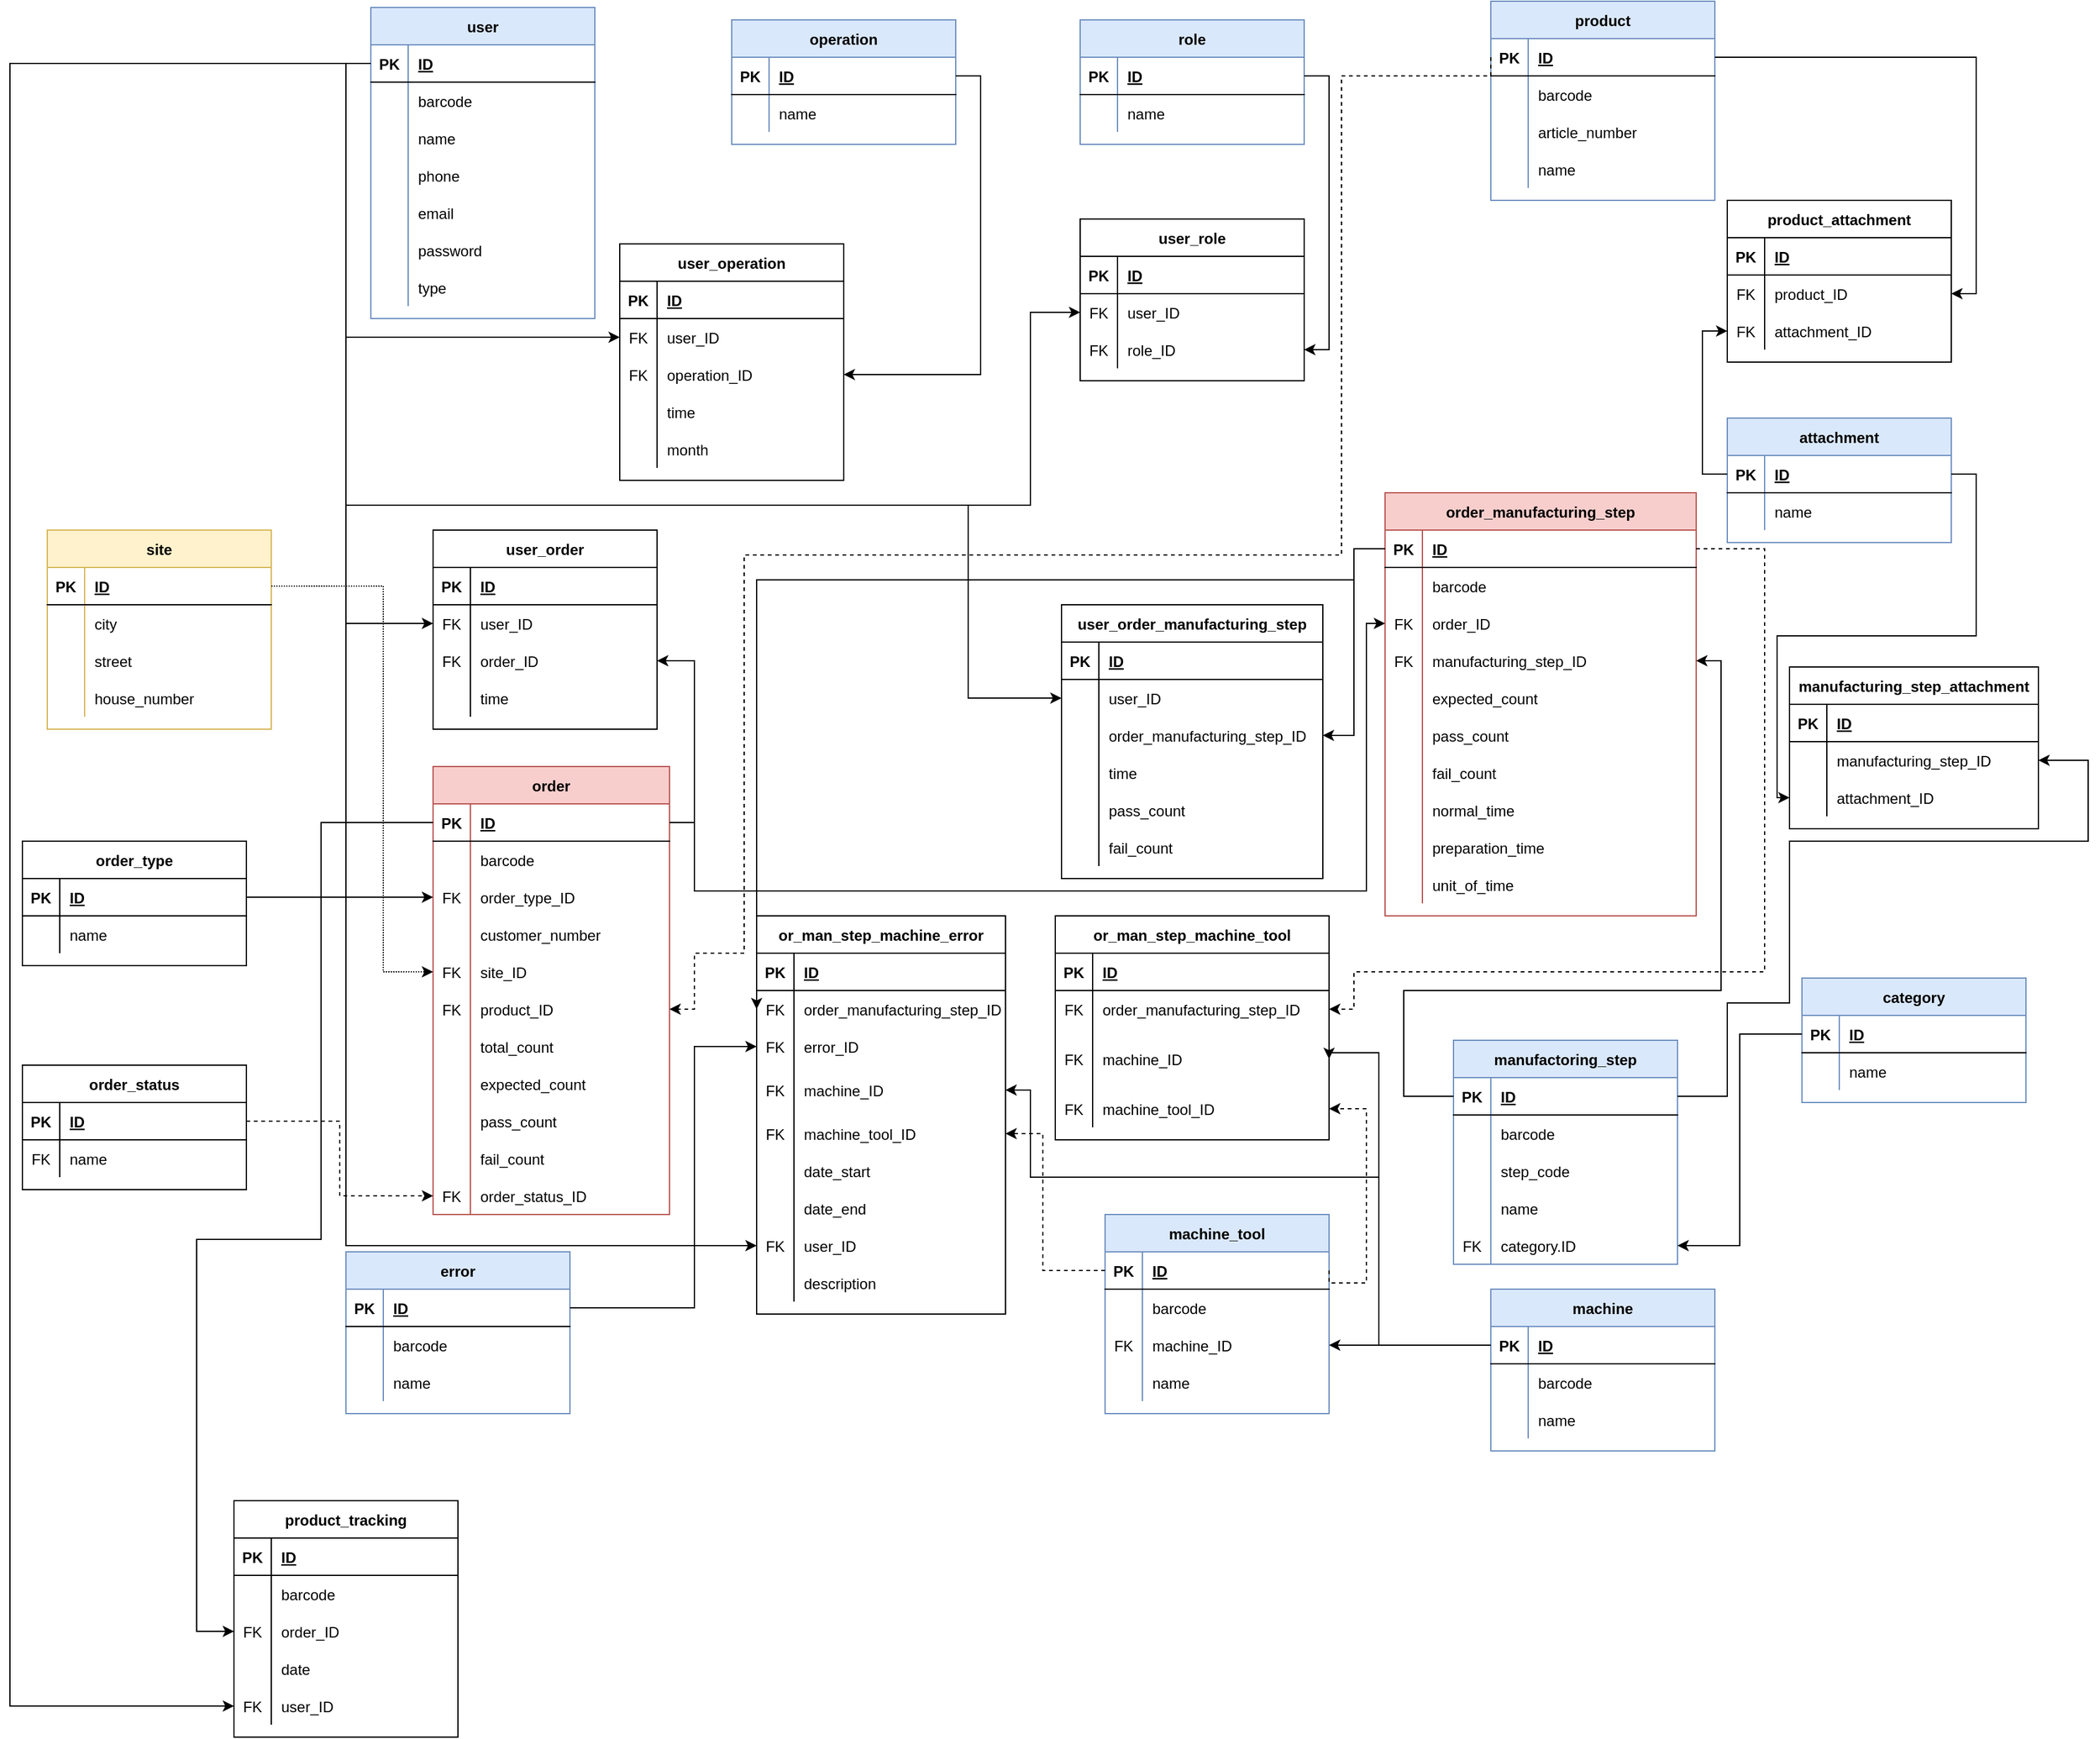 <mxfile version="15.0.5" type="github">
  <diagram id="R2lEEEUBdFMjLlhIrx00" name="Page-1">
    <mxGraphModel dx="1183" dy="690" grid="1" gridSize="10" guides="1" tooltips="1" connect="1" arrows="1" fold="1" page="1" pageScale="1" pageWidth="1654" pageHeight="1169" math="0" shadow="0" extFonts="Permanent Marker^https://fonts.googleapis.com/css?family=Permanent+Marker">
      <root>
        <mxCell id="0" />
        <mxCell id="1" parent="0" />
        <mxCell id="MhoadpVzFZ8xo3phW9L4-1" value="user" style="shape=table;startSize=30;container=1;collapsible=1;childLayout=tableLayout;fixedRows=1;rowLines=0;fontStyle=1;align=center;resizeLast=1;fillColor=#dae8fc;strokeColor=#6c8ebf;" parent="1" vertex="1">
          <mxGeometry x="310" y="30" width="180" height="250" as="geometry" />
        </mxCell>
        <mxCell id="MhoadpVzFZ8xo3phW9L4-2" value="" style="shape=partialRectangle;collapsible=0;dropTarget=0;pointerEvents=0;fillColor=none;top=0;left=0;bottom=1;right=0;points=[[0,0.5],[1,0.5]];portConstraint=eastwest;" parent="MhoadpVzFZ8xo3phW9L4-1" vertex="1">
          <mxGeometry y="30" width="180" height="30" as="geometry" />
        </mxCell>
        <mxCell id="MhoadpVzFZ8xo3phW9L4-3" value="PK" style="shape=partialRectangle;connectable=0;fillColor=none;top=0;left=0;bottom=0;right=0;fontStyle=1;overflow=hidden;" parent="MhoadpVzFZ8xo3phW9L4-2" vertex="1">
          <mxGeometry width="30" height="30" as="geometry" />
        </mxCell>
        <mxCell id="MhoadpVzFZ8xo3phW9L4-4" value="ID" style="shape=partialRectangle;connectable=0;fillColor=none;top=0;left=0;bottom=0;right=0;align=left;spacingLeft=6;fontStyle=5;overflow=hidden;" parent="MhoadpVzFZ8xo3phW9L4-2" vertex="1">
          <mxGeometry x="30" width="150" height="30" as="geometry" />
        </mxCell>
        <mxCell id="MhoadpVzFZ8xo3phW9L4-5" value="" style="shape=partialRectangle;collapsible=0;dropTarget=0;pointerEvents=0;fillColor=none;top=0;left=0;bottom=0;right=0;points=[[0,0.5],[1,0.5]];portConstraint=eastwest;" parent="MhoadpVzFZ8xo3phW9L4-1" vertex="1">
          <mxGeometry y="60" width="180" height="30" as="geometry" />
        </mxCell>
        <mxCell id="MhoadpVzFZ8xo3phW9L4-6" value="" style="shape=partialRectangle;connectable=0;fillColor=none;top=0;left=0;bottom=0;right=0;editable=1;overflow=hidden;" parent="MhoadpVzFZ8xo3phW9L4-5" vertex="1">
          <mxGeometry width="30" height="30" as="geometry" />
        </mxCell>
        <mxCell id="MhoadpVzFZ8xo3phW9L4-7" value="barcode" style="shape=partialRectangle;connectable=0;fillColor=none;top=0;left=0;bottom=0;right=0;align=left;spacingLeft=6;overflow=hidden;" parent="MhoadpVzFZ8xo3phW9L4-5" vertex="1">
          <mxGeometry x="30" width="150" height="30" as="geometry" />
        </mxCell>
        <mxCell id="BWYCrckdyBTWh-UeDdvz-20" value="" style="shape=partialRectangle;collapsible=0;dropTarget=0;pointerEvents=0;fillColor=none;top=0;left=0;bottom=0;right=0;points=[[0,0.5],[1,0.5]];portConstraint=eastwest;" parent="MhoadpVzFZ8xo3phW9L4-1" vertex="1">
          <mxGeometry y="90" width="180" height="30" as="geometry" />
        </mxCell>
        <mxCell id="BWYCrckdyBTWh-UeDdvz-21" value="" style="shape=partialRectangle;connectable=0;fillColor=none;top=0;left=0;bottom=0;right=0;editable=1;overflow=hidden;" parent="BWYCrckdyBTWh-UeDdvz-20" vertex="1">
          <mxGeometry width="30" height="30" as="geometry" />
        </mxCell>
        <mxCell id="BWYCrckdyBTWh-UeDdvz-22" value="name" style="shape=partialRectangle;connectable=0;fillColor=none;top=0;left=0;bottom=0;right=0;align=left;spacingLeft=6;overflow=hidden;" parent="BWYCrckdyBTWh-UeDdvz-20" vertex="1">
          <mxGeometry x="30" width="150" height="30" as="geometry" />
        </mxCell>
        <mxCell id="MhoadpVzFZ8xo3phW9L4-8" value="" style="shape=partialRectangle;collapsible=0;dropTarget=0;pointerEvents=0;fillColor=none;top=0;left=0;bottom=0;right=0;points=[[0,0.5],[1,0.5]];portConstraint=eastwest;" parent="MhoadpVzFZ8xo3phW9L4-1" vertex="1">
          <mxGeometry y="120" width="180" height="30" as="geometry" />
        </mxCell>
        <mxCell id="MhoadpVzFZ8xo3phW9L4-9" value="" style="shape=partialRectangle;connectable=0;fillColor=none;top=0;left=0;bottom=0;right=0;editable=1;overflow=hidden;" parent="MhoadpVzFZ8xo3phW9L4-8" vertex="1">
          <mxGeometry width="30" height="30" as="geometry" />
        </mxCell>
        <mxCell id="MhoadpVzFZ8xo3phW9L4-10" value="phone" style="shape=partialRectangle;connectable=0;fillColor=none;top=0;left=0;bottom=0;right=0;align=left;spacingLeft=6;overflow=hidden;" parent="MhoadpVzFZ8xo3phW9L4-8" vertex="1">
          <mxGeometry x="30" width="150" height="30" as="geometry" />
        </mxCell>
        <mxCell id="Us4428yQDFvXZqkqAFKa-1" value="" style="shape=partialRectangle;collapsible=0;dropTarget=0;pointerEvents=0;fillColor=none;top=0;left=0;bottom=0;right=0;points=[[0,0.5],[1,0.5]];portConstraint=eastwest;" parent="MhoadpVzFZ8xo3phW9L4-1" vertex="1">
          <mxGeometry y="150" width="180" height="30" as="geometry" />
        </mxCell>
        <mxCell id="Us4428yQDFvXZqkqAFKa-2" value="" style="shape=partialRectangle;connectable=0;fillColor=none;top=0;left=0;bottom=0;right=0;editable=1;overflow=hidden;" parent="Us4428yQDFvXZqkqAFKa-1" vertex="1">
          <mxGeometry width="30" height="30" as="geometry" />
        </mxCell>
        <mxCell id="Us4428yQDFvXZqkqAFKa-3" value="email" style="shape=partialRectangle;connectable=0;fillColor=none;top=0;left=0;bottom=0;right=0;align=left;spacingLeft=6;overflow=hidden;" parent="Us4428yQDFvXZqkqAFKa-1" vertex="1">
          <mxGeometry x="30" width="150" height="30" as="geometry" />
        </mxCell>
        <mxCell id="Us4428yQDFvXZqkqAFKa-4" value="" style="shape=partialRectangle;collapsible=0;dropTarget=0;pointerEvents=0;fillColor=none;top=0;left=0;bottom=0;right=0;points=[[0,0.5],[1,0.5]];portConstraint=eastwest;" parent="MhoadpVzFZ8xo3phW9L4-1" vertex="1">
          <mxGeometry y="180" width="180" height="30" as="geometry" />
        </mxCell>
        <mxCell id="Us4428yQDFvXZqkqAFKa-5" value="" style="shape=partialRectangle;connectable=0;fillColor=none;top=0;left=0;bottom=0;right=0;editable=1;overflow=hidden;" parent="Us4428yQDFvXZqkqAFKa-4" vertex="1">
          <mxGeometry width="30" height="30" as="geometry" />
        </mxCell>
        <mxCell id="Us4428yQDFvXZqkqAFKa-6" value="password" style="shape=partialRectangle;connectable=0;fillColor=none;top=0;left=0;bottom=0;right=0;align=left;spacingLeft=6;overflow=hidden;" parent="Us4428yQDFvXZqkqAFKa-4" vertex="1">
          <mxGeometry x="30" width="150" height="30" as="geometry" />
        </mxCell>
        <mxCell id="Us4428yQDFvXZqkqAFKa-7" value="" style="shape=partialRectangle;collapsible=0;dropTarget=0;pointerEvents=0;fillColor=none;top=0;left=0;bottom=0;right=0;points=[[0,0.5],[1,0.5]];portConstraint=eastwest;" parent="MhoadpVzFZ8xo3phW9L4-1" vertex="1">
          <mxGeometry y="210" width="180" height="30" as="geometry" />
        </mxCell>
        <mxCell id="Us4428yQDFvXZqkqAFKa-8" value="" style="shape=partialRectangle;connectable=0;fillColor=none;top=0;left=0;bottom=0;right=0;editable=1;overflow=hidden;" parent="Us4428yQDFvXZqkqAFKa-7" vertex="1">
          <mxGeometry width="30" height="30" as="geometry" />
        </mxCell>
        <mxCell id="Us4428yQDFvXZqkqAFKa-9" value="type" style="shape=partialRectangle;connectable=0;fillColor=none;top=0;left=0;bottom=0;right=0;align=left;spacingLeft=6;overflow=hidden;" parent="Us4428yQDFvXZqkqAFKa-7" vertex="1">
          <mxGeometry x="30" width="150" height="30" as="geometry" />
        </mxCell>
        <mxCell id="MhoadpVzFZ8xo3phW9L4-14" value="operation" style="shape=table;startSize=30;container=1;collapsible=1;childLayout=tableLayout;fixedRows=1;rowLines=0;fontStyle=1;align=center;resizeLast=1;fillColor=#dae8fc;strokeColor=#6c8ebf;" parent="1" vertex="1">
          <mxGeometry x="600" y="40" width="180" height="100" as="geometry" />
        </mxCell>
        <mxCell id="MhoadpVzFZ8xo3phW9L4-15" value="" style="shape=partialRectangle;collapsible=0;dropTarget=0;pointerEvents=0;fillColor=none;top=0;left=0;bottom=1;right=0;points=[[0,0.5],[1,0.5]];portConstraint=eastwest;" parent="MhoadpVzFZ8xo3phW9L4-14" vertex="1">
          <mxGeometry y="30" width="180" height="30" as="geometry" />
        </mxCell>
        <mxCell id="MhoadpVzFZ8xo3phW9L4-16" value="PK" style="shape=partialRectangle;connectable=0;fillColor=none;top=0;left=0;bottom=0;right=0;fontStyle=1;overflow=hidden;" parent="MhoadpVzFZ8xo3phW9L4-15" vertex="1">
          <mxGeometry width="30" height="30" as="geometry" />
        </mxCell>
        <mxCell id="MhoadpVzFZ8xo3phW9L4-17" value="ID" style="shape=partialRectangle;connectable=0;fillColor=none;top=0;left=0;bottom=0;right=0;align=left;spacingLeft=6;fontStyle=5;overflow=hidden;" parent="MhoadpVzFZ8xo3phW9L4-15" vertex="1">
          <mxGeometry x="30" width="150" height="30" as="geometry" />
        </mxCell>
        <mxCell id="MhoadpVzFZ8xo3phW9L4-18" value="" style="shape=partialRectangle;collapsible=0;dropTarget=0;pointerEvents=0;fillColor=none;top=0;left=0;bottom=0;right=0;points=[[0,0.5],[1,0.5]];portConstraint=eastwest;" parent="MhoadpVzFZ8xo3phW9L4-14" vertex="1">
          <mxGeometry y="60" width="180" height="30" as="geometry" />
        </mxCell>
        <mxCell id="MhoadpVzFZ8xo3phW9L4-19" value="" style="shape=partialRectangle;connectable=0;fillColor=none;top=0;left=0;bottom=0;right=0;editable=1;overflow=hidden;" parent="MhoadpVzFZ8xo3phW9L4-18" vertex="1">
          <mxGeometry width="30" height="30" as="geometry" />
        </mxCell>
        <mxCell id="MhoadpVzFZ8xo3phW9L4-20" value="name" style="shape=partialRectangle;connectable=0;fillColor=none;top=0;left=0;bottom=0;right=0;align=left;spacingLeft=6;overflow=hidden;" parent="MhoadpVzFZ8xo3phW9L4-18" vertex="1">
          <mxGeometry x="30" width="150" height="30" as="geometry" />
        </mxCell>
        <mxCell id="MhoadpVzFZ8xo3phW9L4-27" value="user_operation" style="shape=table;startSize=30;container=1;collapsible=1;childLayout=tableLayout;fixedRows=1;rowLines=0;fontStyle=1;align=center;resizeLast=1;" parent="1" vertex="1">
          <mxGeometry x="510" y="220" width="180" height="190" as="geometry" />
        </mxCell>
        <mxCell id="MhoadpVzFZ8xo3phW9L4-28" value="" style="shape=partialRectangle;collapsible=0;dropTarget=0;pointerEvents=0;fillColor=none;top=0;left=0;bottom=1;right=0;points=[[0,0.5],[1,0.5]];portConstraint=eastwest;" parent="MhoadpVzFZ8xo3phW9L4-27" vertex="1">
          <mxGeometry y="30" width="180" height="30" as="geometry" />
        </mxCell>
        <mxCell id="MhoadpVzFZ8xo3phW9L4-29" value="PK" style="shape=partialRectangle;connectable=0;fillColor=none;top=0;left=0;bottom=0;right=0;fontStyle=1;overflow=hidden;" parent="MhoadpVzFZ8xo3phW9L4-28" vertex="1">
          <mxGeometry width="30" height="30" as="geometry" />
        </mxCell>
        <mxCell id="MhoadpVzFZ8xo3phW9L4-30" value="ID" style="shape=partialRectangle;connectable=0;fillColor=none;top=0;left=0;bottom=0;right=0;align=left;spacingLeft=6;fontStyle=5;overflow=hidden;" parent="MhoadpVzFZ8xo3phW9L4-28" vertex="1">
          <mxGeometry x="30" width="150" height="30" as="geometry" />
        </mxCell>
        <mxCell id="MhoadpVzFZ8xo3phW9L4-31" value="" style="shape=partialRectangle;collapsible=0;dropTarget=0;pointerEvents=0;fillColor=none;top=0;left=0;bottom=0;right=0;points=[[0,0.5],[1,0.5]];portConstraint=eastwest;" parent="MhoadpVzFZ8xo3phW9L4-27" vertex="1">
          <mxGeometry y="60" width="180" height="30" as="geometry" />
        </mxCell>
        <mxCell id="MhoadpVzFZ8xo3phW9L4-32" value="FK" style="shape=partialRectangle;connectable=0;fillColor=none;top=0;left=0;bottom=0;right=0;editable=1;overflow=hidden;" parent="MhoadpVzFZ8xo3phW9L4-31" vertex="1">
          <mxGeometry width="30" height="30" as="geometry" />
        </mxCell>
        <mxCell id="MhoadpVzFZ8xo3phW9L4-33" value="user_ID" style="shape=partialRectangle;connectable=0;fillColor=none;top=0;left=0;bottom=0;right=0;align=left;spacingLeft=6;overflow=hidden;" parent="MhoadpVzFZ8xo3phW9L4-31" vertex="1">
          <mxGeometry x="30" width="150" height="30" as="geometry" />
        </mxCell>
        <mxCell id="MhoadpVzFZ8xo3phW9L4-34" value="" style="shape=partialRectangle;collapsible=0;dropTarget=0;pointerEvents=0;fillColor=none;top=0;left=0;bottom=0;right=0;points=[[0,0.5],[1,0.5]];portConstraint=eastwest;" parent="MhoadpVzFZ8xo3phW9L4-27" vertex="1">
          <mxGeometry y="90" width="180" height="30" as="geometry" />
        </mxCell>
        <mxCell id="MhoadpVzFZ8xo3phW9L4-35" value="FK" style="shape=partialRectangle;connectable=0;fillColor=none;top=0;left=0;bottom=0;right=0;editable=1;overflow=hidden;" parent="MhoadpVzFZ8xo3phW9L4-34" vertex="1">
          <mxGeometry width="30" height="30" as="geometry" />
        </mxCell>
        <mxCell id="MhoadpVzFZ8xo3phW9L4-36" value="operation_ID" style="shape=partialRectangle;connectable=0;fillColor=none;top=0;left=0;bottom=0;right=0;align=left;spacingLeft=6;overflow=hidden;" parent="MhoadpVzFZ8xo3phW9L4-34" vertex="1">
          <mxGeometry x="30" width="150" height="30" as="geometry" />
        </mxCell>
        <mxCell id="MhoadpVzFZ8xo3phW9L4-91" value="" style="shape=partialRectangle;collapsible=0;dropTarget=0;pointerEvents=0;fillColor=none;top=0;left=0;bottom=0;right=0;points=[[0,0.5],[1,0.5]];portConstraint=eastwest;" parent="MhoadpVzFZ8xo3phW9L4-27" vertex="1">
          <mxGeometry y="120" width="180" height="30" as="geometry" />
        </mxCell>
        <mxCell id="MhoadpVzFZ8xo3phW9L4-92" value="" style="shape=partialRectangle;connectable=0;fillColor=none;top=0;left=0;bottom=0;right=0;editable=1;overflow=hidden;" parent="MhoadpVzFZ8xo3phW9L4-91" vertex="1">
          <mxGeometry width="30" height="30" as="geometry" />
        </mxCell>
        <mxCell id="MhoadpVzFZ8xo3phW9L4-93" value="time" style="shape=partialRectangle;connectable=0;fillColor=none;top=0;left=0;bottom=0;right=0;align=left;spacingLeft=6;overflow=hidden;" parent="MhoadpVzFZ8xo3phW9L4-91" vertex="1">
          <mxGeometry x="30" width="150" height="30" as="geometry" />
        </mxCell>
        <mxCell id="MhoadpVzFZ8xo3phW9L4-94" value="" style="shape=partialRectangle;collapsible=0;dropTarget=0;pointerEvents=0;fillColor=none;top=0;left=0;bottom=0;right=0;points=[[0,0.5],[1,0.5]];portConstraint=eastwest;" parent="MhoadpVzFZ8xo3phW9L4-27" vertex="1">
          <mxGeometry y="150" width="180" height="30" as="geometry" />
        </mxCell>
        <mxCell id="MhoadpVzFZ8xo3phW9L4-95" value="" style="shape=partialRectangle;connectable=0;fillColor=none;top=0;left=0;bottom=0;right=0;editable=1;overflow=hidden;" parent="MhoadpVzFZ8xo3phW9L4-94" vertex="1">
          <mxGeometry width="30" height="30" as="geometry" />
        </mxCell>
        <mxCell id="MhoadpVzFZ8xo3phW9L4-96" value="month" style="shape=partialRectangle;connectable=0;fillColor=none;top=0;left=0;bottom=0;right=0;align=left;spacingLeft=6;overflow=hidden;" parent="MhoadpVzFZ8xo3phW9L4-94" vertex="1">
          <mxGeometry x="30" width="150" height="30" as="geometry" />
        </mxCell>
        <mxCell id="MhoadpVzFZ8xo3phW9L4-40" style="edgeStyle=orthogonalEdgeStyle;rounded=0;orthogonalLoop=1;jettySize=auto;html=1;exitX=0;exitY=0.5;exitDx=0;exitDy=0;entryX=0;entryY=0.5;entryDx=0;entryDy=0;" parent="1" source="MhoadpVzFZ8xo3phW9L4-2" target="MhoadpVzFZ8xo3phW9L4-31" edge="1">
          <mxGeometry relative="1" as="geometry" />
        </mxCell>
        <mxCell id="MhoadpVzFZ8xo3phW9L4-41" style="edgeStyle=orthogonalEdgeStyle;rounded=0;orthogonalLoop=1;jettySize=auto;html=1;exitX=1;exitY=0.5;exitDx=0;exitDy=0;entryX=1;entryY=0.5;entryDx=0;entryDy=0;" parent="1" source="MhoadpVzFZ8xo3phW9L4-15" target="MhoadpVzFZ8xo3phW9L4-34" edge="1">
          <mxGeometry relative="1" as="geometry" />
        </mxCell>
        <mxCell id="MhoadpVzFZ8xo3phW9L4-42" value="role" style="shape=table;startSize=30;container=1;collapsible=1;childLayout=tableLayout;fixedRows=1;rowLines=0;fontStyle=1;align=center;resizeLast=1;fillColor=#dae8fc;strokeColor=#6c8ebf;" parent="1" vertex="1">
          <mxGeometry x="880" y="40" width="180" height="100" as="geometry" />
        </mxCell>
        <mxCell id="MhoadpVzFZ8xo3phW9L4-43" value="" style="shape=partialRectangle;collapsible=0;dropTarget=0;pointerEvents=0;fillColor=none;top=0;left=0;bottom=1;right=0;points=[[0,0.5],[1,0.5]];portConstraint=eastwest;" parent="MhoadpVzFZ8xo3phW9L4-42" vertex="1">
          <mxGeometry y="30" width="180" height="30" as="geometry" />
        </mxCell>
        <mxCell id="MhoadpVzFZ8xo3phW9L4-44" value="PK" style="shape=partialRectangle;connectable=0;fillColor=none;top=0;left=0;bottom=0;right=0;fontStyle=1;overflow=hidden;" parent="MhoadpVzFZ8xo3phW9L4-43" vertex="1">
          <mxGeometry width="30" height="30" as="geometry" />
        </mxCell>
        <mxCell id="MhoadpVzFZ8xo3phW9L4-45" value="ID" style="shape=partialRectangle;connectable=0;fillColor=none;top=0;left=0;bottom=0;right=0;align=left;spacingLeft=6;fontStyle=5;overflow=hidden;" parent="MhoadpVzFZ8xo3phW9L4-43" vertex="1">
          <mxGeometry x="30" width="150" height="30" as="geometry" />
        </mxCell>
        <mxCell id="MhoadpVzFZ8xo3phW9L4-46" value="" style="shape=partialRectangle;collapsible=0;dropTarget=0;pointerEvents=0;fillColor=none;top=0;left=0;bottom=0;right=0;points=[[0,0.5],[1,0.5]];portConstraint=eastwest;" parent="MhoadpVzFZ8xo3phW9L4-42" vertex="1">
          <mxGeometry y="60" width="180" height="30" as="geometry" />
        </mxCell>
        <mxCell id="MhoadpVzFZ8xo3phW9L4-47" value="" style="shape=partialRectangle;connectable=0;fillColor=none;top=0;left=0;bottom=0;right=0;editable=1;overflow=hidden;" parent="MhoadpVzFZ8xo3phW9L4-46" vertex="1">
          <mxGeometry width="30" height="30" as="geometry" />
        </mxCell>
        <mxCell id="MhoadpVzFZ8xo3phW9L4-48" value="name" style="shape=partialRectangle;connectable=0;fillColor=none;top=0;left=0;bottom=0;right=0;align=left;spacingLeft=6;overflow=hidden;" parent="MhoadpVzFZ8xo3phW9L4-46" vertex="1">
          <mxGeometry x="30" width="150" height="30" as="geometry" />
        </mxCell>
        <mxCell id="MhoadpVzFZ8xo3phW9L4-55" value="user_role" style="shape=table;startSize=30;container=1;collapsible=1;childLayout=tableLayout;fixedRows=1;rowLines=0;fontStyle=1;align=center;resizeLast=1;" parent="1" vertex="1">
          <mxGeometry x="880" y="200" width="180" height="130" as="geometry" />
        </mxCell>
        <mxCell id="MhoadpVzFZ8xo3phW9L4-56" value="" style="shape=partialRectangle;collapsible=0;dropTarget=0;pointerEvents=0;fillColor=none;top=0;left=0;bottom=1;right=0;points=[[0,0.5],[1,0.5]];portConstraint=eastwest;" parent="MhoadpVzFZ8xo3phW9L4-55" vertex="1">
          <mxGeometry y="30" width="180" height="30" as="geometry" />
        </mxCell>
        <mxCell id="MhoadpVzFZ8xo3phW9L4-57" value="PK" style="shape=partialRectangle;connectable=0;fillColor=none;top=0;left=0;bottom=0;right=0;fontStyle=1;overflow=hidden;" parent="MhoadpVzFZ8xo3phW9L4-56" vertex="1">
          <mxGeometry width="30" height="30" as="geometry" />
        </mxCell>
        <mxCell id="MhoadpVzFZ8xo3phW9L4-58" value="ID" style="shape=partialRectangle;connectable=0;fillColor=none;top=0;left=0;bottom=0;right=0;align=left;spacingLeft=6;fontStyle=5;overflow=hidden;" parent="MhoadpVzFZ8xo3phW9L4-56" vertex="1">
          <mxGeometry x="30" width="150" height="30" as="geometry" />
        </mxCell>
        <mxCell id="MhoadpVzFZ8xo3phW9L4-59" value="" style="shape=partialRectangle;collapsible=0;dropTarget=0;pointerEvents=0;fillColor=none;top=0;left=0;bottom=0;right=0;points=[[0,0.5],[1,0.5]];portConstraint=eastwest;" parent="MhoadpVzFZ8xo3phW9L4-55" vertex="1">
          <mxGeometry y="60" width="180" height="30" as="geometry" />
        </mxCell>
        <mxCell id="MhoadpVzFZ8xo3phW9L4-60" value="FK" style="shape=partialRectangle;connectable=0;fillColor=none;top=0;left=0;bottom=0;right=0;editable=1;overflow=hidden;" parent="MhoadpVzFZ8xo3phW9L4-59" vertex="1">
          <mxGeometry width="30" height="30" as="geometry" />
        </mxCell>
        <mxCell id="MhoadpVzFZ8xo3phW9L4-61" value="user_ID" style="shape=partialRectangle;connectable=0;fillColor=none;top=0;left=0;bottom=0;right=0;align=left;spacingLeft=6;overflow=hidden;" parent="MhoadpVzFZ8xo3phW9L4-59" vertex="1">
          <mxGeometry x="30" width="150" height="30" as="geometry" />
        </mxCell>
        <mxCell id="MhoadpVzFZ8xo3phW9L4-62" value="" style="shape=partialRectangle;collapsible=0;dropTarget=0;pointerEvents=0;fillColor=none;top=0;left=0;bottom=0;right=0;points=[[0,0.5],[1,0.5]];portConstraint=eastwest;" parent="MhoadpVzFZ8xo3phW9L4-55" vertex="1">
          <mxGeometry y="90" width="180" height="30" as="geometry" />
        </mxCell>
        <mxCell id="MhoadpVzFZ8xo3phW9L4-63" value="FK" style="shape=partialRectangle;connectable=0;fillColor=none;top=0;left=0;bottom=0;right=0;editable=1;overflow=hidden;" parent="MhoadpVzFZ8xo3phW9L4-62" vertex="1">
          <mxGeometry width="30" height="30" as="geometry" />
        </mxCell>
        <mxCell id="MhoadpVzFZ8xo3phW9L4-64" value="role_ID" style="shape=partialRectangle;connectable=0;fillColor=none;top=0;left=0;bottom=0;right=0;align=left;spacingLeft=6;overflow=hidden;" parent="MhoadpVzFZ8xo3phW9L4-62" vertex="1">
          <mxGeometry x="30" width="150" height="30" as="geometry" />
        </mxCell>
        <mxCell id="MhoadpVzFZ8xo3phW9L4-68" style="edgeStyle=orthogonalEdgeStyle;rounded=0;orthogonalLoop=1;jettySize=auto;html=1;exitX=1;exitY=0.5;exitDx=0;exitDy=0;entryX=1;entryY=0.5;entryDx=0;entryDy=0;" parent="1" source="MhoadpVzFZ8xo3phW9L4-43" target="MhoadpVzFZ8xo3phW9L4-62" edge="1">
          <mxGeometry relative="1" as="geometry" />
        </mxCell>
        <mxCell id="MhoadpVzFZ8xo3phW9L4-69" style="edgeStyle=orthogonalEdgeStyle;rounded=0;orthogonalLoop=1;jettySize=auto;html=1;exitX=0;exitY=0.5;exitDx=0;exitDy=0;entryX=0;entryY=0.5;entryDx=0;entryDy=0;" parent="1" source="MhoadpVzFZ8xo3phW9L4-2" target="MhoadpVzFZ8xo3phW9L4-59" edge="1">
          <mxGeometry relative="1" as="geometry">
            <Array as="points">
              <mxPoint x="290" y="75" />
              <mxPoint x="290" y="430" />
              <mxPoint x="840" y="430" />
              <mxPoint x="840" y="275" />
            </Array>
          </mxGeometry>
        </mxCell>
        <mxCell id="MhoadpVzFZ8xo3phW9L4-97" value="order" style="shape=table;startSize=30;container=1;collapsible=1;childLayout=tableLayout;fixedRows=1;rowLines=0;fontStyle=1;align=center;resizeLast=1;fillColor=#f8cecc;strokeColor=#b85450;" parent="1" vertex="1">
          <mxGeometry x="360" y="640" width="190" height="360" as="geometry" />
        </mxCell>
        <mxCell id="MhoadpVzFZ8xo3phW9L4-98" value="" style="shape=partialRectangle;collapsible=0;dropTarget=0;pointerEvents=0;fillColor=none;top=0;left=0;bottom=1;right=0;points=[[0,0.5],[1,0.5]];portConstraint=eastwest;" parent="MhoadpVzFZ8xo3phW9L4-97" vertex="1">
          <mxGeometry y="30" width="190" height="30" as="geometry" />
        </mxCell>
        <mxCell id="MhoadpVzFZ8xo3phW9L4-99" value="PK" style="shape=partialRectangle;connectable=0;fillColor=none;top=0;left=0;bottom=0;right=0;fontStyle=1;overflow=hidden;" parent="MhoadpVzFZ8xo3phW9L4-98" vertex="1">
          <mxGeometry width="30" height="30" as="geometry" />
        </mxCell>
        <mxCell id="MhoadpVzFZ8xo3phW9L4-100" value="ID" style="shape=partialRectangle;connectable=0;fillColor=none;top=0;left=0;bottom=0;right=0;align=left;spacingLeft=6;fontStyle=5;overflow=hidden;" parent="MhoadpVzFZ8xo3phW9L4-98" vertex="1">
          <mxGeometry x="30" width="160" height="30" as="geometry" />
        </mxCell>
        <mxCell id="MhoadpVzFZ8xo3phW9L4-101" value="" style="shape=partialRectangle;collapsible=0;dropTarget=0;pointerEvents=0;fillColor=none;top=0;left=0;bottom=0;right=0;points=[[0,0.5],[1,0.5]];portConstraint=eastwest;" parent="MhoadpVzFZ8xo3phW9L4-97" vertex="1">
          <mxGeometry y="60" width="190" height="30" as="geometry" />
        </mxCell>
        <mxCell id="MhoadpVzFZ8xo3phW9L4-102" value="" style="shape=partialRectangle;connectable=0;fillColor=none;top=0;left=0;bottom=0;right=0;editable=1;overflow=hidden;" parent="MhoadpVzFZ8xo3phW9L4-101" vertex="1">
          <mxGeometry width="30" height="30" as="geometry" />
        </mxCell>
        <mxCell id="MhoadpVzFZ8xo3phW9L4-103" value="barcode" style="shape=partialRectangle;connectable=0;fillColor=none;top=0;left=0;bottom=0;right=0;align=left;spacingLeft=6;overflow=hidden;" parent="MhoadpVzFZ8xo3phW9L4-101" vertex="1">
          <mxGeometry x="30" width="160" height="30" as="geometry" />
        </mxCell>
        <mxCell id="o8rfaQm474VAXrvmXA5n-14" value="" style="shape=partialRectangle;collapsible=0;dropTarget=0;pointerEvents=0;fillColor=none;top=0;left=0;bottom=0;right=0;points=[[0,0.5],[1,0.5]];portConstraint=eastwest;" parent="MhoadpVzFZ8xo3phW9L4-97" vertex="1">
          <mxGeometry y="90" width="190" height="30" as="geometry" />
        </mxCell>
        <mxCell id="o8rfaQm474VAXrvmXA5n-15" value="FK" style="shape=partialRectangle;connectable=0;fillColor=none;top=0;left=0;bottom=0;right=0;editable=1;overflow=hidden;" parent="o8rfaQm474VAXrvmXA5n-14" vertex="1">
          <mxGeometry width="30" height="30" as="geometry" />
        </mxCell>
        <mxCell id="o8rfaQm474VAXrvmXA5n-16" value="order_type_ID" style="shape=partialRectangle;connectable=0;fillColor=none;top=0;left=0;bottom=0;right=0;align=left;spacingLeft=6;overflow=hidden;" parent="o8rfaQm474VAXrvmXA5n-14" vertex="1">
          <mxGeometry x="30" width="160" height="30" as="geometry" />
        </mxCell>
        <mxCell id="MhoadpVzFZ8xo3phW9L4-104" value="" style="shape=partialRectangle;collapsible=0;dropTarget=0;pointerEvents=0;fillColor=none;top=0;left=0;bottom=0;right=0;points=[[0,0.5],[1,0.5]];portConstraint=eastwest;" parent="MhoadpVzFZ8xo3phW9L4-97" vertex="1">
          <mxGeometry y="120" width="190" height="30" as="geometry" />
        </mxCell>
        <mxCell id="MhoadpVzFZ8xo3phW9L4-105" value="" style="shape=partialRectangle;connectable=0;fillColor=none;top=0;left=0;bottom=0;right=0;editable=1;overflow=hidden;" parent="MhoadpVzFZ8xo3phW9L4-104" vertex="1">
          <mxGeometry width="30" height="30" as="geometry" />
        </mxCell>
        <mxCell id="MhoadpVzFZ8xo3phW9L4-106" value="customer_number" style="shape=partialRectangle;connectable=0;fillColor=none;top=0;left=0;bottom=0;right=0;align=left;spacingLeft=6;overflow=hidden;" parent="MhoadpVzFZ8xo3phW9L4-104" vertex="1">
          <mxGeometry x="30" width="160" height="30" as="geometry" />
        </mxCell>
        <mxCell id="BWYCrckdyBTWh-UeDdvz-38" value="" style="shape=partialRectangle;collapsible=0;dropTarget=0;pointerEvents=0;fillColor=none;top=0;left=0;bottom=0;right=0;points=[[0,0.5],[1,0.5]];portConstraint=eastwest;" parent="MhoadpVzFZ8xo3phW9L4-97" vertex="1">
          <mxGeometry y="150" width="190" height="30" as="geometry" />
        </mxCell>
        <mxCell id="BWYCrckdyBTWh-UeDdvz-39" value="FK" style="shape=partialRectangle;connectable=0;fillColor=none;top=0;left=0;bottom=0;right=0;editable=1;overflow=hidden;" parent="BWYCrckdyBTWh-UeDdvz-38" vertex="1">
          <mxGeometry width="30" height="30" as="geometry" />
        </mxCell>
        <mxCell id="BWYCrckdyBTWh-UeDdvz-40" value="site_ID" style="shape=partialRectangle;connectable=0;fillColor=none;top=0;left=0;bottom=0;right=0;align=left;spacingLeft=6;overflow=hidden;" parent="BWYCrckdyBTWh-UeDdvz-38" vertex="1">
          <mxGeometry x="30" width="160" height="30" as="geometry" />
        </mxCell>
        <mxCell id="MhoadpVzFZ8xo3phW9L4-107" value="" style="shape=partialRectangle;collapsible=0;dropTarget=0;pointerEvents=0;fillColor=none;top=0;left=0;bottom=0;right=0;points=[[0,0.5],[1,0.5]];portConstraint=eastwest;" parent="MhoadpVzFZ8xo3phW9L4-97" vertex="1">
          <mxGeometry y="180" width="190" height="30" as="geometry" />
        </mxCell>
        <mxCell id="MhoadpVzFZ8xo3phW9L4-108" value="FK" style="shape=partialRectangle;connectable=0;fillColor=none;top=0;left=0;bottom=0;right=0;editable=1;overflow=hidden;" parent="MhoadpVzFZ8xo3phW9L4-107" vertex="1">
          <mxGeometry width="30" height="30" as="geometry" />
        </mxCell>
        <mxCell id="MhoadpVzFZ8xo3phW9L4-109" value="product_ID" style="shape=partialRectangle;connectable=0;fillColor=none;top=0;left=0;bottom=0;right=0;align=left;spacingLeft=6;overflow=hidden;" parent="MhoadpVzFZ8xo3phW9L4-107" vertex="1">
          <mxGeometry x="30" width="160" height="30" as="geometry" />
        </mxCell>
        <mxCell id="7qEIqwQjj9bE5wQcS2yB-32" value="" style="shape=partialRectangle;collapsible=0;dropTarget=0;pointerEvents=0;fillColor=none;top=0;left=0;bottom=0;right=0;points=[[0,0.5],[1,0.5]];portConstraint=eastwest;" parent="MhoadpVzFZ8xo3phW9L4-97" vertex="1">
          <mxGeometry y="210" width="190" height="30" as="geometry" />
        </mxCell>
        <mxCell id="7qEIqwQjj9bE5wQcS2yB-33" value="" style="shape=partialRectangle;connectable=0;fillColor=none;top=0;left=0;bottom=0;right=0;editable=1;overflow=hidden;" parent="7qEIqwQjj9bE5wQcS2yB-32" vertex="1">
          <mxGeometry width="30" height="30" as="geometry" />
        </mxCell>
        <mxCell id="7qEIqwQjj9bE5wQcS2yB-34" value="total_count" style="shape=partialRectangle;connectable=0;fillColor=none;top=0;left=0;bottom=0;right=0;align=left;spacingLeft=6;overflow=hidden;" parent="7qEIqwQjj9bE5wQcS2yB-32" vertex="1">
          <mxGeometry x="30" width="160" height="30" as="geometry" />
        </mxCell>
        <mxCell id="MhoadpVzFZ8xo3phW9L4-110" value="" style="shape=partialRectangle;collapsible=0;dropTarget=0;pointerEvents=0;fillColor=none;top=0;left=0;bottom=0;right=0;points=[[0,0.5],[1,0.5]];portConstraint=eastwest;" parent="MhoadpVzFZ8xo3phW9L4-97" vertex="1">
          <mxGeometry y="240" width="190" height="30" as="geometry" />
        </mxCell>
        <mxCell id="MhoadpVzFZ8xo3phW9L4-111" value="" style="shape=partialRectangle;connectable=0;fillColor=none;top=0;left=0;bottom=0;right=0;editable=1;overflow=hidden;" parent="MhoadpVzFZ8xo3phW9L4-110" vertex="1">
          <mxGeometry width="30" height="30" as="geometry" />
        </mxCell>
        <mxCell id="MhoadpVzFZ8xo3phW9L4-112" value="expected_count" style="shape=partialRectangle;connectable=0;fillColor=none;top=0;left=0;bottom=0;right=0;align=left;spacingLeft=6;overflow=hidden;" parent="MhoadpVzFZ8xo3phW9L4-110" vertex="1">
          <mxGeometry x="30" width="160" height="30" as="geometry" />
        </mxCell>
        <mxCell id="MhoadpVzFZ8xo3phW9L4-113" value="" style="shape=partialRectangle;collapsible=0;dropTarget=0;pointerEvents=0;fillColor=none;top=0;left=0;bottom=0;right=0;points=[[0,0.5],[1,0.5]];portConstraint=eastwest;" parent="MhoadpVzFZ8xo3phW9L4-97" vertex="1">
          <mxGeometry y="270" width="190" height="30" as="geometry" />
        </mxCell>
        <mxCell id="MhoadpVzFZ8xo3phW9L4-114" value="" style="shape=partialRectangle;connectable=0;fillColor=none;top=0;left=0;bottom=0;right=0;editable=1;overflow=hidden;" parent="MhoadpVzFZ8xo3phW9L4-113" vertex="1">
          <mxGeometry width="30" height="30" as="geometry" />
        </mxCell>
        <mxCell id="MhoadpVzFZ8xo3phW9L4-115" value="pass_count" style="shape=partialRectangle;connectable=0;fillColor=none;top=0;left=0;bottom=0;right=0;align=left;spacingLeft=6;overflow=hidden;" parent="MhoadpVzFZ8xo3phW9L4-113" vertex="1">
          <mxGeometry x="30" width="160" height="30" as="geometry" />
        </mxCell>
        <mxCell id="fw-kUPMjs0nsarsuCXNT-56" value="" style="shape=partialRectangle;collapsible=0;dropTarget=0;pointerEvents=0;fillColor=none;top=0;left=0;bottom=0;right=0;points=[[0,0.5],[1,0.5]];portConstraint=eastwest;" parent="MhoadpVzFZ8xo3phW9L4-97" vertex="1">
          <mxGeometry y="300" width="190" height="30" as="geometry" />
        </mxCell>
        <mxCell id="fw-kUPMjs0nsarsuCXNT-57" value="" style="shape=partialRectangle;connectable=0;fillColor=none;top=0;left=0;bottom=0;right=0;editable=1;overflow=hidden;" parent="fw-kUPMjs0nsarsuCXNT-56" vertex="1">
          <mxGeometry width="30" height="30" as="geometry" />
        </mxCell>
        <mxCell id="fw-kUPMjs0nsarsuCXNT-58" value="fail_count" style="shape=partialRectangle;connectable=0;fillColor=none;top=0;left=0;bottom=0;right=0;align=left;spacingLeft=6;overflow=hidden;" parent="fw-kUPMjs0nsarsuCXNT-56" vertex="1">
          <mxGeometry x="30" width="160" height="30" as="geometry" />
        </mxCell>
        <mxCell id="Us4428yQDFvXZqkqAFKa-10" value="" style="shape=partialRectangle;collapsible=0;dropTarget=0;pointerEvents=0;fillColor=none;top=0;left=0;bottom=0;right=0;points=[[0,0.5],[1,0.5]];portConstraint=eastwest;" parent="MhoadpVzFZ8xo3phW9L4-97" vertex="1">
          <mxGeometry y="330" width="190" height="30" as="geometry" />
        </mxCell>
        <mxCell id="Us4428yQDFvXZqkqAFKa-11" value="FK" style="shape=partialRectangle;connectable=0;fillColor=none;top=0;left=0;bottom=0;right=0;editable=1;overflow=hidden;" parent="Us4428yQDFvXZqkqAFKa-10" vertex="1">
          <mxGeometry width="30" height="30" as="geometry" />
        </mxCell>
        <mxCell id="Us4428yQDFvXZqkqAFKa-12" value="order_status_ID" style="shape=partialRectangle;connectable=0;fillColor=none;top=0;left=0;bottom=0;right=0;align=left;spacingLeft=6;overflow=hidden;" parent="Us4428yQDFvXZqkqAFKa-10" vertex="1">
          <mxGeometry x="30" width="160" height="30" as="geometry" />
        </mxCell>
        <mxCell id="MhoadpVzFZ8xo3phW9L4-116" value="user_order" style="shape=table;startSize=30;container=1;collapsible=1;childLayout=tableLayout;fixedRows=1;rowLines=0;fontStyle=1;align=center;resizeLast=1;" parent="1" vertex="1">
          <mxGeometry x="360" y="450" width="180" height="160" as="geometry" />
        </mxCell>
        <mxCell id="MhoadpVzFZ8xo3phW9L4-117" value="" style="shape=partialRectangle;collapsible=0;dropTarget=0;pointerEvents=0;fillColor=none;top=0;left=0;bottom=1;right=0;points=[[0,0.5],[1,0.5]];portConstraint=eastwest;" parent="MhoadpVzFZ8xo3phW9L4-116" vertex="1">
          <mxGeometry y="30" width="180" height="30" as="geometry" />
        </mxCell>
        <mxCell id="MhoadpVzFZ8xo3phW9L4-118" value="PK" style="shape=partialRectangle;connectable=0;fillColor=none;top=0;left=0;bottom=0;right=0;fontStyle=1;overflow=hidden;" parent="MhoadpVzFZ8xo3phW9L4-117" vertex="1">
          <mxGeometry width="30" height="30" as="geometry" />
        </mxCell>
        <mxCell id="MhoadpVzFZ8xo3phW9L4-119" value="ID" style="shape=partialRectangle;connectable=0;fillColor=none;top=0;left=0;bottom=0;right=0;align=left;spacingLeft=6;fontStyle=5;overflow=hidden;" parent="MhoadpVzFZ8xo3phW9L4-117" vertex="1">
          <mxGeometry x="30" width="150" height="30" as="geometry" />
        </mxCell>
        <mxCell id="MhoadpVzFZ8xo3phW9L4-120" value="" style="shape=partialRectangle;collapsible=0;dropTarget=0;pointerEvents=0;fillColor=none;top=0;left=0;bottom=0;right=0;points=[[0,0.5],[1,0.5]];portConstraint=eastwest;" parent="MhoadpVzFZ8xo3phW9L4-116" vertex="1">
          <mxGeometry y="60" width="180" height="30" as="geometry" />
        </mxCell>
        <mxCell id="MhoadpVzFZ8xo3phW9L4-121" value="FK" style="shape=partialRectangle;connectable=0;fillColor=none;top=0;left=0;bottom=0;right=0;editable=1;overflow=hidden;" parent="MhoadpVzFZ8xo3phW9L4-120" vertex="1">
          <mxGeometry width="30" height="30" as="geometry" />
        </mxCell>
        <mxCell id="MhoadpVzFZ8xo3phW9L4-122" value="user_ID" style="shape=partialRectangle;connectable=0;fillColor=none;top=0;left=0;bottom=0;right=0;align=left;spacingLeft=6;overflow=hidden;" parent="MhoadpVzFZ8xo3phW9L4-120" vertex="1">
          <mxGeometry x="30" width="150" height="30" as="geometry" />
        </mxCell>
        <mxCell id="MhoadpVzFZ8xo3phW9L4-123" value="" style="shape=partialRectangle;collapsible=0;dropTarget=0;pointerEvents=0;fillColor=none;top=0;left=0;bottom=0;right=0;points=[[0,0.5],[1,0.5]];portConstraint=eastwest;" parent="MhoadpVzFZ8xo3phW9L4-116" vertex="1">
          <mxGeometry y="90" width="180" height="30" as="geometry" />
        </mxCell>
        <mxCell id="MhoadpVzFZ8xo3phW9L4-124" value="FK" style="shape=partialRectangle;connectable=0;fillColor=none;top=0;left=0;bottom=0;right=0;editable=1;overflow=hidden;" parent="MhoadpVzFZ8xo3phW9L4-123" vertex="1">
          <mxGeometry width="30" height="30" as="geometry" />
        </mxCell>
        <mxCell id="MhoadpVzFZ8xo3phW9L4-125" value="order_ID" style="shape=partialRectangle;connectable=0;fillColor=none;top=0;left=0;bottom=0;right=0;align=left;spacingLeft=6;overflow=hidden;" parent="MhoadpVzFZ8xo3phW9L4-123" vertex="1">
          <mxGeometry x="30" width="150" height="30" as="geometry" />
        </mxCell>
        <mxCell id="MhoadpVzFZ8xo3phW9L4-126" value="" style="shape=partialRectangle;collapsible=0;dropTarget=0;pointerEvents=0;fillColor=none;top=0;left=0;bottom=0;right=0;points=[[0,0.5],[1,0.5]];portConstraint=eastwest;" parent="MhoadpVzFZ8xo3phW9L4-116" vertex="1">
          <mxGeometry y="120" width="180" height="30" as="geometry" />
        </mxCell>
        <mxCell id="MhoadpVzFZ8xo3phW9L4-127" value="" style="shape=partialRectangle;connectable=0;fillColor=none;top=0;left=0;bottom=0;right=0;editable=1;overflow=hidden;" parent="MhoadpVzFZ8xo3phW9L4-126" vertex="1">
          <mxGeometry width="30" height="30" as="geometry" />
        </mxCell>
        <mxCell id="MhoadpVzFZ8xo3phW9L4-128" value="time" style="shape=partialRectangle;connectable=0;fillColor=none;top=0;left=0;bottom=0;right=0;align=left;spacingLeft=6;overflow=hidden;" parent="MhoadpVzFZ8xo3phW9L4-126" vertex="1">
          <mxGeometry x="30" width="150" height="30" as="geometry" />
        </mxCell>
        <mxCell id="MhoadpVzFZ8xo3phW9L4-129" style="edgeStyle=orthogonalEdgeStyle;rounded=0;orthogonalLoop=1;jettySize=auto;html=1;exitX=1;exitY=0.5;exitDx=0;exitDy=0;entryX=1;entryY=0.5;entryDx=0;entryDy=0;" parent="1" source="MhoadpVzFZ8xo3phW9L4-98" target="MhoadpVzFZ8xo3phW9L4-123" edge="1">
          <mxGeometry relative="1" as="geometry" />
        </mxCell>
        <mxCell id="MhoadpVzFZ8xo3phW9L4-130" style="edgeStyle=orthogonalEdgeStyle;rounded=0;orthogonalLoop=1;jettySize=auto;html=1;exitX=0;exitY=0.5;exitDx=0;exitDy=0;entryX=0;entryY=0.5;entryDx=0;entryDy=0;" parent="1" source="MhoadpVzFZ8xo3phW9L4-2" target="MhoadpVzFZ8xo3phW9L4-120" edge="1">
          <mxGeometry relative="1" as="geometry" />
        </mxCell>
        <mxCell id="MhoadpVzFZ8xo3phW9L4-159" value="error" style="shape=table;startSize=30;container=1;collapsible=1;childLayout=tableLayout;fixedRows=1;rowLines=0;fontStyle=1;align=center;resizeLast=1;fillColor=#dae8fc;strokeColor=#6c8ebf;" parent="1" vertex="1">
          <mxGeometry x="290" y="1030" width="180" height="130" as="geometry" />
        </mxCell>
        <mxCell id="MhoadpVzFZ8xo3phW9L4-160" value="" style="shape=partialRectangle;collapsible=0;dropTarget=0;pointerEvents=0;fillColor=none;top=0;left=0;bottom=1;right=0;points=[[0,0.5],[1,0.5]];portConstraint=eastwest;" parent="MhoadpVzFZ8xo3phW9L4-159" vertex="1">
          <mxGeometry y="30" width="180" height="30" as="geometry" />
        </mxCell>
        <mxCell id="MhoadpVzFZ8xo3phW9L4-161" value="PK" style="shape=partialRectangle;connectable=0;fillColor=none;top=0;left=0;bottom=0;right=0;fontStyle=1;overflow=hidden;" parent="MhoadpVzFZ8xo3phW9L4-160" vertex="1">
          <mxGeometry width="30" height="30" as="geometry" />
        </mxCell>
        <mxCell id="MhoadpVzFZ8xo3phW9L4-162" value="ID" style="shape=partialRectangle;connectable=0;fillColor=none;top=0;left=0;bottom=0;right=0;align=left;spacingLeft=6;fontStyle=5;overflow=hidden;" parent="MhoadpVzFZ8xo3phW9L4-160" vertex="1">
          <mxGeometry x="30" width="150" height="30" as="geometry" />
        </mxCell>
        <mxCell id="MhoadpVzFZ8xo3phW9L4-163" value="" style="shape=partialRectangle;collapsible=0;dropTarget=0;pointerEvents=0;fillColor=none;top=0;left=0;bottom=0;right=0;points=[[0,0.5],[1,0.5]];portConstraint=eastwest;" parent="MhoadpVzFZ8xo3phW9L4-159" vertex="1">
          <mxGeometry y="60" width="180" height="30" as="geometry" />
        </mxCell>
        <mxCell id="MhoadpVzFZ8xo3phW9L4-164" value="" style="shape=partialRectangle;connectable=0;fillColor=none;top=0;left=0;bottom=0;right=0;editable=1;overflow=hidden;" parent="MhoadpVzFZ8xo3phW9L4-163" vertex="1">
          <mxGeometry width="30" height="30" as="geometry" />
        </mxCell>
        <mxCell id="MhoadpVzFZ8xo3phW9L4-165" value="barcode" style="shape=partialRectangle;connectable=0;fillColor=none;top=0;left=0;bottom=0;right=0;align=left;spacingLeft=6;overflow=hidden;" parent="MhoadpVzFZ8xo3phW9L4-163" vertex="1">
          <mxGeometry x="30" width="150" height="30" as="geometry" />
        </mxCell>
        <mxCell id="SSaqvEJqiV9dD_7GvpvT-10" value="" style="shape=partialRectangle;collapsible=0;dropTarget=0;pointerEvents=0;fillColor=none;top=0;left=0;bottom=0;right=0;points=[[0,0.5],[1,0.5]];portConstraint=eastwest;" parent="MhoadpVzFZ8xo3phW9L4-159" vertex="1">
          <mxGeometry y="90" width="180" height="30" as="geometry" />
        </mxCell>
        <mxCell id="SSaqvEJqiV9dD_7GvpvT-11" value="" style="shape=partialRectangle;connectable=0;fillColor=none;top=0;left=0;bottom=0;right=0;editable=1;overflow=hidden;" parent="SSaqvEJqiV9dD_7GvpvT-10" vertex="1">
          <mxGeometry width="30" height="30" as="geometry" />
        </mxCell>
        <mxCell id="SSaqvEJqiV9dD_7GvpvT-12" value="name" style="shape=partialRectangle;connectable=0;fillColor=none;top=0;left=0;bottom=0;right=0;align=left;spacingLeft=6;overflow=hidden;" parent="SSaqvEJqiV9dD_7GvpvT-10" vertex="1">
          <mxGeometry x="30" width="150" height="30" as="geometry" />
        </mxCell>
        <mxCell id="MhoadpVzFZ8xo3phW9L4-172" value="or_man_step_machine_error" style="shape=table;startSize=30;container=1;collapsible=1;childLayout=tableLayout;fixedRows=1;rowLines=0;fontStyle=1;align=center;resizeLast=1;" parent="1" vertex="1">
          <mxGeometry x="620" y="760" width="200" height="320" as="geometry" />
        </mxCell>
        <mxCell id="MhoadpVzFZ8xo3phW9L4-173" value="" style="shape=partialRectangle;collapsible=0;dropTarget=0;pointerEvents=0;fillColor=none;top=0;left=0;bottom=1;right=0;points=[[0,0.5],[1,0.5]];portConstraint=eastwest;" parent="MhoadpVzFZ8xo3phW9L4-172" vertex="1">
          <mxGeometry y="30" width="200" height="30" as="geometry" />
        </mxCell>
        <mxCell id="MhoadpVzFZ8xo3phW9L4-174" value="PK" style="shape=partialRectangle;connectable=0;fillColor=none;top=0;left=0;bottom=0;right=0;fontStyle=1;overflow=hidden;" parent="MhoadpVzFZ8xo3phW9L4-173" vertex="1">
          <mxGeometry width="30" height="30" as="geometry" />
        </mxCell>
        <mxCell id="MhoadpVzFZ8xo3phW9L4-175" value="ID" style="shape=partialRectangle;connectable=0;fillColor=none;top=0;left=0;bottom=0;right=0;align=left;spacingLeft=6;fontStyle=5;overflow=hidden;" parent="MhoadpVzFZ8xo3phW9L4-173" vertex="1">
          <mxGeometry x="30" width="170" height="30" as="geometry" />
        </mxCell>
        <mxCell id="MhoadpVzFZ8xo3phW9L4-176" value="" style="shape=partialRectangle;collapsible=0;dropTarget=0;pointerEvents=0;fillColor=none;top=0;left=0;bottom=0;right=0;points=[[0,0.5],[1,0.5]];portConstraint=eastwest;" parent="MhoadpVzFZ8xo3phW9L4-172" vertex="1">
          <mxGeometry y="60" width="200" height="30" as="geometry" />
        </mxCell>
        <mxCell id="MhoadpVzFZ8xo3phW9L4-177" value="FK" style="shape=partialRectangle;connectable=0;fillColor=none;top=0;left=0;bottom=0;right=0;editable=1;overflow=hidden;" parent="MhoadpVzFZ8xo3phW9L4-176" vertex="1">
          <mxGeometry width="30" height="30" as="geometry" />
        </mxCell>
        <mxCell id="MhoadpVzFZ8xo3phW9L4-178" value="order_manufacturing_step_ID" style="shape=partialRectangle;connectable=0;fillColor=none;top=0;left=0;bottom=0;right=0;align=left;spacingLeft=6;overflow=hidden;" parent="MhoadpVzFZ8xo3phW9L4-176" vertex="1">
          <mxGeometry x="30" width="170" height="30" as="geometry" />
        </mxCell>
        <mxCell id="MhoadpVzFZ8xo3phW9L4-179" value="" style="shape=partialRectangle;collapsible=0;dropTarget=0;pointerEvents=0;fillColor=none;top=0;left=0;bottom=0;right=0;points=[[0,0.5],[1,0.5]];portConstraint=eastwest;" parent="MhoadpVzFZ8xo3phW9L4-172" vertex="1">
          <mxGeometry y="90" width="200" height="30" as="geometry" />
        </mxCell>
        <mxCell id="MhoadpVzFZ8xo3phW9L4-180" value="FK" style="shape=partialRectangle;connectable=0;fillColor=none;top=0;left=0;bottom=0;right=0;editable=1;overflow=hidden;" parent="MhoadpVzFZ8xo3phW9L4-179" vertex="1">
          <mxGeometry width="30" height="30" as="geometry" />
        </mxCell>
        <mxCell id="MhoadpVzFZ8xo3phW9L4-181" value="error_ID" style="shape=partialRectangle;connectable=0;fillColor=none;top=0;left=0;bottom=0;right=0;align=left;spacingLeft=6;overflow=hidden;" parent="MhoadpVzFZ8xo3phW9L4-179" vertex="1">
          <mxGeometry x="30" width="170" height="30" as="geometry" />
        </mxCell>
        <mxCell id="BWYCrckdyBTWh-UeDdvz-30" value="" style="shape=partialRectangle;collapsible=0;dropTarget=0;pointerEvents=0;fillColor=none;top=0;left=0;bottom=0;right=0;points=[[0,0.5],[1,0.5]];portConstraint=eastwest;" parent="MhoadpVzFZ8xo3phW9L4-172" vertex="1">
          <mxGeometry y="120" width="200" height="40" as="geometry" />
        </mxCell>
        <mxCell id="BWYCrckdyBTWh-UeDdvz-31" value="FK" style="shape=partialRectangle;connectable=0;fillColor=none;top=0;left=0;bottom=0;right=0;editable=1;overflow=hidden;" parent="BWYCrckdyBTWh-UeDdvz-30" vertex="1">
          <mxGeometry width="30" height="40" as="geometry" />
        </mxCell>
        <mxCell id="BWYCrckdyBTWh-UeDdvz-32" value="machine_ID" style="shape=partialRectangle;connectable=0;fillColor=none;top=0;left=0;bottom=0;right=0;align=left;spacingLeft=6;overflow=hidden;" parent="BWYCrckdyBTWh-UeDdvz-30" vertex="1">
          <mxGeometry x="30" width="170" height="40" as="geometry" />
        </mxCell>
        <mxCell id="o8rfaQm474VAXrvmXA5n-22" value="" style="shape=partialRectangle;collapsible=0;dropTarget=0;pointerEvents=0;fillColor=none;top=0;left=0;bottom=0;right=0;points=[[0,0.5],[1,0.5]];portConstraint=eastwest;" parent="MhoadpVzFZ8xo3phW9L4-172" vertex="1">
          <mxGeometry y="160" width="200" height="30" as="geometry" />
        </mxCell>
        <mxCell id="o8rfaQm474VAXrvmXA5n-23" value="FK" style="shape=partialRectangle;connectable=0;fillColor=none;top=0;left=0;bottom=0;right=0;editable=1;overflow=hidden;" parent="o8rfaQm474VAXrvmXA5n-22" vertex="1">
          <mxGeometry width="30" height="30" as="geometry" />
        </mxCell>
        <mxCell id="o8rfaQm474VAXrvmXA5n-24" value="machine_tool_ID" style="shape=partialRectangle;connectable=0;fillColor=none;top=0;left=0;bottom=0;right=0;align=left;spacingLeft=6;overflow=hidden;" parent="o8rfaQm474VAXrvmXA5n-22" vertex="1">
          <mxGeometry x="30" width="170" height="30" as="geometry" />
        </mxCell>
        <mxCell id="MhoadpVzFZ8xo3phW9L4-182" value="" style="shape=partialRectangle;collapsible=0;dropTarget=0;pointerEvents=0;fillColor=none;top=0;left=0;bottom=0;right=0;points=[[0,0.5],[1,0.5]];portConstraint=eastwest;" parent="MhoadpVzFZ8xo3phW9L4-172" vertex="1">
          <mxGeometry y="190" width="200" height="30" as="geometry" />
        </mxCell>
        <mxCell id="MhoadpVzFZ8xo3phW9L4-183" value="" style="shape=partialRectangle;connectable=0;fillColor=none;top=0;left=0;bottom=0;right=0;editable=1;overflow=hidden;" parent="MhoadpVzFZ8xo3phW9L4-182" vertex="1">
          <mxGeometry width="30" height="30" as="geometry" />
        </mxCell>
        <mxCell id="MhoadpVzFZ8xo3phW9L4-184" value="date_start" style="shape=partialRectangle;connectable=0;fillColor=none;top=0;left=0;bottom=0;right=0;align=left;spacingLeft=6;overflow=hidden;" parent="MhoadpVzFZ8xo3phW9L4-182" vertex="1">
          <mxGeometry x="30" width="170" height="30" as="geometry" />
        </mxCell>
        <mxCell id="MhoadpVzFZ8xo3phW9L4-187" value="" style="shape=partialRectangle;collapsible=0;dropTarget=0;pointerEvents=0;fillColor=none;top=0;left=0;bottom=0;right=0;points=[[0,0.5],[1,0.5]];portConstraint=eastwest;" parent="MhoadpVzFZ8xo3phW9L4-172" vertex="1">
          <mxGeometry y="220" width="200" height="30" as="geometry" />
        </mxCell>
        <mxCell id="MhoadpVzFZ8xo3phW9L4-188" value="" style="shape=partialRectangle;connectable=0;fillColor=none;top=0;left=0;bottom=0;right=0;editable=1;overflow=hidden;" parent="MhoadpVzFZ8xo3phW9L4-187" vertex="1">
          <mxGeometry width="30" height="30" as="geometry" />
        </mxCell>
        <mxCell id="MhoadpVzFZ8xo3phW9L4-189" value="date_end" style="shape=partialRectangle;connectable=0;fillColor=none;top=0;left=0;bottom=0;right=0;align=left;spacingLeft=6;overflow=hidden;" parent="MhoadpVzFZ8xo3phW9L4-187" vertex="1">
          <mxGeometry x="30" width="170" height="30" as="geometry" />
        </mxCell>
        <mxCell id="SSaqvEJqiV9dD_7GvpvT-16" value="" style="shape=partialRectangle;collapsible=0;dropTarget=0;pointerEvents=0;fillColor=none;top=0;left=0;bottom=0;right=0;points=[[0,0.5],[1,0.5]];portConstraint=eastwest;" parent="MhoadpVzFZ8xo3phW9L4-172" vertex="1">
          <mxGeometry y="250" width="200" height="30" as="geometry" />
        </mxCell>
        <mxCell id="SSaqvEJqiV9dD_7GvpvT-17" value="FK" style="shape=partialRectangle;connectable=0;fillColor=none;top=0;left=0;bottom=0;right=0;editable=1;overflow=hidden;" parent="SSaqvEJqiV9dD_7GvpvT-16" vertex="1">
          <mxGeometry width="30" height="30" as="geometry" />
        </mxCell>
        <mxCell id="SSaqvEJqiV9dD_7GvpvT-18" value="user_ID" style="shape=partialRectangle;connectable=0;fillColor=none;top=0;left=0;bottom=0;right=0;align=left;spacingLeft=6;overflow=hidden;" parent="SSaqvEJqiV9dD_7GvpvT-16" vertex="1">
          <mxGeometry x="30" width="170" height="30" as="geometry" />
        </mxCell>
        <mxCell id="vCuCr0agV6BYj-u88SoD-4" value="" style="shape=partialRectangle;collapsible=0;dropTarget=0;pointerEvents=0;fillColor=none;top=0;left=0;bottom=0;right=0;points=[[0,0.5],[1,0.5]];portConstraint=eastwest;" parent="MhoadpVzFZ8xo3phW9L4-172" vertex="1">
          <mxGeometry y="280" width="200" height="30" as="geometry" />
        </mxCell>
        <mxCell id="vCuCr0agV6BYj-u88SoD-5" value="" style="shape=partialRectangle;connectable=0;fillColor=none;top=0;left=0;bottom=0;right=0;editable=1;overflow=hidden;" parent="vCuCr0agV6BYj-u88SoD-4" vertex="1">
          <mxGeometry width="30" height="30" as="geometry" />
        </mxCell>
        <mxCell id="vCuCr0agV6BYj-u88SoD-6" value="description" style="shape=partialRectangle;connectable=0;fillColor=none;top=0;left=0;bottom=0;right=0;align=left;spacingLeft=6;overflow=hidden;" parent="vCuCr0agV6BYj-u88SoD-4" vertex="1">
          <mxGeometry x="30" width="170" height="30" as="geometry" />
        </mxCell>
        <mxCell id="MhoadpVzFZ8xo3phW9L4-190" value="machine" style="shape=table;startSize=30;container=1;collapsible=1;childLayout=tableLayout;fixedRows=1;rowLines=0;fontStyle=1;align=center;resizeLast=1;fillColor=#dae8fc;strokeColor=#6c8ebf;" parent="1" vertex="1">
          <mxGeometry x="1210" y="1060" width="180" height="130" as="geometry" />
        </mxCell>
        <mxCell id="MhoadpVzFZ8xo3phW9L4-191" value="" style="shape=partialRectangle;collapsible=0;dropTarget=0;pointerEvents=0;fillColor=none;top=0;left=0;bottom=1;right=0;points=[[0,0.5],[1,0.5]];portConstraint=eastwest;" parent="MhoadpVzFZ8xo3phW9L4-190" vertex="1">
          <mxGeometry y="30" width="180" height="30" as="geometry" />
        </mxCell>
        <mxCell id="MhoadpVzFZ8xo3phW9L4-192" value="PK" style="shape=partialRectangle;connectable=0;fillColor=none;top=0;left=0;bottom=0;right=0;fontStyle=1;overflow=hidden;" parent="MhoadpVzFZ8xo3phW9L4-191" vertex="1">
          <mxGeometry width="30" height="30" as="geometry" />
        </mxCell>
        <mxCell id="MhoadpVzFZ8xo3phW9L4-193" value="ID" style="shape=partialRectangle;connectable=0;fillColor=none;top=0;left=0;bottom=0;right=0;align=left;spacingLeft=6;fontStyle=5;overflow=hidden;" parent="MhoadpVzFZ8xo3phW9L4-191" vertex="1">
          <mxGeometry x="30" width="150" height="30" as="geometry" />
        </mxCell>
        <mxCell id="MhoadpVzFZ8xo3phW9L4-194" value="" style="shape=partialRectangle;collapsible=0;dropTarget=0;pointerEvents=0;fillColor=none;top=0;left=0;bottom=0;right=0;points=[[0,0.5],[1,0.5]];portConstraint=eastwest;" parent="MhoadpVzFZ8xo3phW9L4-190" vertex="1">
          <mxGeometry y="60" width="180" height="30" as="geometry" />
        </mxCell>
        <mxCell id="MhoadpVzFZ8xo3phW9L4-195" value="" style="shape=partialRectangle;connectable=0;fillColor=none;top=0;left=0;bottom=0;right=0;editable=1;overflow=hidden;" parent="MhoadpVzFZ8xo3phW9L4-194" vertex="1">
          <mxGeometry width="30" height="30" as="geometry" />
        </mxCell>
        <mxCell id="MhoadpVzFZ8xo3phW9L4-196" value="barcode" style="shape=partialRectangle;connectable=0;fillColor=none;top=0;left=0;bottom=0;right=0;align=left;spacingLeft=6;overflow=hidden;" parent="MhoadpVzFZ8xo3phW9L4-194" vertex="1">
          <mxGeometry x="30" width="150" height="30" as="geometry" />
        </mxCell>
        <mxCell id="SSaqvEJqiV9dD_7GvpvT-13" value="" style="shape=partialRectangle;collapsible=0;dropTarget=0;pointerEvents=0;fillColor=none;top=0;left=0;bottom=0;right=0;points=[[0,0.5],[1,0.5]];portConstraint=eastwest;" parent="MhoadpVzFZ8xo3phW9L4-190" vertex="1">
          <mxGeometry y="90" width="180" height="30" as="geometry" />
        </mxCell>
        <mxCell id="SSaqvEJqiV9dD_7GvpvT-14" value="" style="shape=partialRectangle;connectable=0;fillColor=none;top=0;left=0;bottom=0;right=0;editable=1;overflow=hidden;" parent="SSaqvEJqiV9dD_7GvpvT-13" vertex="1">
          <mxGeometry width="30" height="30" as="geometry" />
        </mxCell>
        <mxCell id="SSaqvEJqiV9dD_7GvpvT-15" value="name" style="shape=partialRectangle;connectable=0;fillColor=none;top=0;left=0;bottom=0;right=0;align=left;spacingLeft=6;overflow=hidden;" parent="SSaqvEJqiV9dD_7GvpvT-13" vertex="1">
          <mxGeometry x="30" width="150" height="30" as="geometry" />
        </mxCell>
        <mxCell id="MhoadpVzFZ8xo3phW9L4-221" value="or_man_step_machine_tool" style="shape=table;startSize=30;container=1;collapsible=1;childLayout=tableLayout;fixedRows=1;rowLines=0;fontStyle=1;align=center;resizeLast=1;" parent="1" vertex="1">
          <mxGeometry x="860" y="760" width="220" height="180" as="geometry" />
        </mxCell>
        <mxCell id="MhoadpVzFZ8xo3phW9L4-222" value="" style="shape=partialRectangle;collapsible=0;dropTarget=0;pointerEvents=0;fillColor=none;top=0;left=0;bottom=1;right=0;points=[[0,0.5],[1,0.5]];portConstraint=eastwest;" parent="MhoadpVzFZ8xo3phW9L4-221" vertex="1">
          <mxGeometry y="30" width="220" height="30" as="geometry" />
        </mxCell>
        <mxCell id="MhoadpVzFZ8xo3phW9L4-223" value="PK" style="shape=partialRectangle;connectable=0;fillColor=none;top=0;left=0;bottom=0;right=0;fontStyle=1;overflow=hidden;" parent="MhoadpVzFZ8xo3phW9L4-222" vertex="1">
          <mxGeometry width="30" height="30" as="geometry" />
        </mxCell>
        <mxCell id="MhoadpVzFZ8xo3phW9L4-224" value="ID" style="shape=partialRectangle;connectable=0;fillColor=none;top=0;left=0;bottom=0;right=0;align=left;spacingLeft=6;fontStyle=5;overflow=hidden;" parent="MhoadpVzFZ8xo3phW9L4-222" vertex="1">
          <mxGeometry x="30" width="190" height="30" as="geometry" />
        </mxCell>
        <mxCell id="MhoadpVzFZ8xo3phW9L4-225" value="" style="shape=partialRectangle;collapsible=0;dropTarget=0;pointerEvents=0;fillColor=none;top=0;left=0;bottom=0;right=0;points=[[0,0.5],[1,0.5]];portConstraint=eastwest;" parent="MhoadpVzFZ8xo3phW9L4-221" vertex="1">
          <mxGeometry y="60" width="220" height="30" as="geometry" />
        </mxCell>
        <mxCell id="MhoadpVzFZ8xo3phW9L4-226" value="FK" style="shape=partialRectangle;connectable=0;fillColor=none;top=0;left=0;bottom=0;right=0;editable=1;overflow=hidden;" parent="MhoadpVzFZ8xo3phW9L4-225" vertex="1">
          <mxGeometry width="30" height="30" as="geometry" />
        </mxCell>
        <mxCell id="MhoadpVzFZ8xo3phW9L4-227" value="order_manufacturing_step_ID" style="shape=partialRectangle;connectable=0;fillColor=none;top=0;left=0;bottom=0;right=0;align=left;spacingLeft=6;overflow=hidden;" parent="MhoadpVzFZ8xo3phW9L4-225" vertex="1">
          <mxGeometry x="30" width="190" height="30" as="geometry" />
        </mxCell>
        <mxCell id="MhoadpVzFZ8xo3phW9L4-228" value="" style="shape=partialRectangle;collapsible=0;dropTarget=0;pointerEvents=0;fillColor=none;top=0;left=0;bottom=0;right=0;points=[[0,0.5],[1,0.5]];portConstraint=eastwest;" parent="MhoadpVzFZ8xo3phW9L4-221" vertex="1">
          <mxGeometry y="90" width="220" height="50" as="geometry" />
        </mxCell>
        <mxCell id="MhoadpVzFZ8xo3phW9L4-229" value="FK" style="shape=partialRectangle;connectable=0;fillColor=none;top=0;left=0;bottom=0;right=0;editable=1;overflow=hidden;" parent="MhoadpVzFZ8xo3phW9L4-228" vertex="1">
          <mxGeometry width="30" height="50" as="geometry" />
        </mxCell>
        <mxCell id="MhoadpVzFZ8xo3phW9L4-230" value="machine_ID" style="shape=partialRectangle;connectable=0;fillColor=none;top=0;left=0;bottom=0;right=0;align=left;spacingLeft=6;overflow=hidden;" parent="MhoadpVzFZ8xo3phW9L4-228" vertex="1">
          <mxGeometry x="30" width="190" height="50" as="geometry" />
        </mxCell>
        <mxCell id="BWYCrckdyBTWh-UeDdvz-34" value="" style="shape=partialRectangle;collapsible=0;dropTarget=0;pointerEvents=0;fillColor=none;top=0;left=0;bottom=0;right=0;points=[[0,0.5],[1,0.5]];portConstraint=eastwest;" parent="MhoadpVzFZ8xo3phW9L4-221" vertex="1">
          <mxGeometry y="140" width="220" height="30" as="geometry" />
        </mxCell>
        <mxCell id="BWYCrckdyBTWh-UeDdvz-35" value="FK" style="shape=partialRectangle;connectable=0;fillColor=none;top=0;left=0;bottom=0;right=0;editable=1;overflow=hidden;" parent="BWYCrckdyBTWh-UeDdvz-34" vertex="1">
          <mxGeometry width="30" height="30" as="geometry" />
        </mxCell>
        <mxCell id="BWYCrckdyBTWh-UeDdvz-36" value="machine_tool_ID" style="shape=partialRectangle;connectable=0;fillColor=none;top=0;left=0;bottom=0;right=0;align=left;spacingLeft=6;overflow=hidden;" parent="BWYCrckdyBTWh-UeDdvz-34" vertex="1">
          <mxGeometry x="30" width="190" height="30" as="geometry" />
        </mxCell>
        <mxCell id="MhoadpVzFZ8xo3phW9L4-234" style="edgeStyle=orthogonalEdgeStyle;rounded=0;orthogonalLoop=1;jettySize=auto;html=1;exitX=0;exitY=0.5;exitDx=0;exitDy=0;entryX=1;entryY=0.5;entryDx=0;entryDy=0;" parent="1" source="MhoadpVzFZ8xo3phW9L4-191" target="MhoadpVzFZ8xo3phW9L4-228" edge="1">
          <mxGeometry relative="1" as="geometry">
            <Array as="points">
              <mxPoint x="1120" y="1105" />
              <mxPoint x="1120" y="870" />
            </Array>
          </mxGeometry>
        </mxCell>
        <mxCell id="MhoadpVzFZ8xo3phW9L4-236" value="order_status" style="shape=table;startSize=30;container=1;collapsible=1;childLayout=tableLayout;fixedRows=1;rowLines=0;fontStyle=1;align=center;resizeLast=1;" parent="1" vertex="1">
          <mxGeometry x="30" y="880" width="180" height="100" as="geometry" />
        </mxCell>
        <mxCell id="MhoadpVzFZ8xo3phW9L4-237" value="" style="shape=partialRectangle;collapsible=0;dropTarget=0;pointerEvents=0;fillColor=none;top=0;left=0;bottom=1;right=0;points=[[0,0.5],[1,0.5]];portConstraint=eastwest;" parent="MhoadpVzFZ8xo3phW9L4-236" vertex="1">
          <mxGeometry y="30" width="180" height="30" as="geometry" />
        </mxCell>
        <mxCell id="MhoadpVzFZ8xo3phW9L4-238" value="PK" style="shape=partialRectangle;connectable=0;fillColor=none;top=0;left=0;bottom=0;right=0;fontStyle=1;overflow=hidden;" parent="MhoadpVzFZ8xo3phW9L4-237" vertex="1">
          <mxGeometry width="30" height="30" as="geometry" />
        </mxCell>
        <mxCell id="MhoadpVzFZ8xo3phW9L4-239" value="ID" style="shape=partialRectangle;connectable=0;fillColor=none;top=0;left=0;bottom=0;right=0;align=left;spacingLeft=6;fontStyle=5;overflow=hidden;" parent="MhoadpVzFZ8xo3phW9L4-237" vertex="1">
          <mxGeometry x="30" width="150" height="30" as="geometry" />
        </mxCell>
        <mxCell id="MhoadpVzFZ8xo3phW9L4-240" value="" style="shape=partialRectangle;collapsible=0;dropTarget=0;pointerEvents=0;fillColor=none;top=0;left=0;bottom=0;right=0;points=[[0,0.5],[1,0.5]];portConstraint=eastwest;" parent="MhoadpVzFZ8xo3phW9L4-236" vertex="1">
          <mxGeometry y="60" width="180" height="30" as="geometry" />
        </mxCell>
        <mxCell id="MhoadpVzFZ8xo3phW9L4-241" value="FK" style="shape=partialRectangle;connectable=0;fillColor=none;top=0;left=0;bottom=0;right=0;editable=1;overflow=hidden;" parent="MhoadpVzFZ8xo3phW9L4-240" vertex="1">
          <mxGeometry width="30" height="30" as="geometry" />
        </mxCell>
        <mxCell id="MhoadpVzFZ8xo3phW9L4-242" value="name" style="shape=partialRectangle;connectable=0;fillColor=none;top=0;left=0;bottom=0;right=0;align=left;spacingLeft=6;overflow=hidden;" parent="MhoadpVzFZ8xo3phW9L4-240" vertex="1">
          <mxGeometry x="30" width="150" height="30" as="geometry" />
        </mxCell>
        <mxCell id="fw-kUPMjs0nsarsuCXNT-1" value="site" style="shape=table;startSize=30;container=1;collapsible=1;childLayout=tableLayout;fixedRows=1;rowLines=0;fontStyle=1;align=center;resizeLast=1;fillColor=#fff2cc;strokeColor=#d6b656;" parent="1" vertex="1">
          <mxGeometry x="50" y="450" width="180" height="160" as="geometry" />
        </mxCell>
        <mxCell id="fw-kUPMjs0nsarsuCXNT-2" value="" style="shape=partialRectangle;collapsible=0;dropTarget=0;pointerEvents=0;fillColor=none;top=0;left=0;bottom=1;right=0;points=[[0,0.5],[1,0.5]];portConstraint=eastwest;" parent="fw-kUPMjs0nsarsuCXNT-1" vertex="1">
          <mxGeometry y="30" width="180" height="30" as="geometry" />
        </mxCell>
        <mxCell id="fw-kUPMjs0nsarsuCXNT-3" value="PK" style="shape=partialRectangle;connectable=0;fillColor=none;top=0;left=0;bottom=0;right=0;fontStyle=1;overflow=hidden;" parent="fw-kUPMjs0nsarsuCXNT-2" vertex="1">
          <mxGeometry width="30" height="30" as="geometry" />
        </mxCell>
        <mxCell id="fw-kUPMjs0nsarsuCXNT-4" value="ID" style="shape=partialRectangle;connectable=0;fillColor=none;top=0;left=0;bottom=0;right=0;align=left;spacingLeft=6;fontStyle=5;overflow=hidden;" parent="fw-kUPMjs0nsarsuCXNT-2" vertex="1">
          <mxGeometry x="30" width="150" height="30" as="geometry" />
        </mxCell>
        <mxCell id="fw-kUPMjs0nsarsuCXNT-5" value="" style="shape=partialRectangle;collapsible=0;dropTarget=0;pointerEvents=0;fillColor=none;top=0;left=0;bottom=0;right=0;points=[[0,0.5],[1,0.5]];portConstraint=eastwest;" parent="fw-kUPMjs0nsarsuCXNT-1" vertex="1">
          <mxGeometry y="60" width="180" height="30" as="geometry" />
        </mxCell>
        <mxCell id="fw-kUPMjs0nsarsuCXNT-6" value="" style="shape=partialRectangle;connectable=0;fillColor=none;top=0;left=0;bottom=0;right=0;editable=1;overflow=hidden;" parent="fw-kUPMjs0nsarsuCXNT-5" vertex="1">
          <mxGeometry width="30" height="30" as="geometry" />
        </mxCell>
        <mxCell id="fw-kUPMjs0nsarsuCXNT-7" value="city" style="shape=partialRectangle;connectable=0;fillColor=none;top=0;left=0;bottom=0;right=0;align=left;spacingLeft=6;overflow=hidden;" parent="fw-kUPMjs0nsarsuCXNT-5" vertex="1">
          <mxGeometry x="30" width="150" height="30" as="geometry" />
        </mxCell>
        <mxCell id="fw-kUPMjs0nsarsuCXNT-8" value="" style="shape=partialRectangle;collapsible=0;dropTarget=0;pointerEvents=0;fillColor=none;top=0;left=0;bottom=0;right=0;points=[[0,0.5],[1,0.5]];portConstraint=eastwest;" parent="fw-kUPMjs0nsarsuCXNT-1" vertex="1">
          <mxGeometry y="90" width="180" height="30" as="geometry" />
        </mxCell>
        <mxCell id="fw-kUPMjs0nsarsuCXNT-9" value="" style="shape=partialRectangle;connectable=0;fillColor=none;top=0;left=0;bottom=0;right=0;editable=1;overflow=hidden;" parent="fw-kUPMjs0nsarsuCXNT-8" vertex="1">
          <mxGeometry width="30" height="30" as="geometry" />
        </mxCell>
        <mxCell id="fw-kUPMjs0nsarsuCXNT-10" value="street" style="shape=partialRectangle;connectable=0;fillColor=none;top=0;left=0;bottom=0;right=0;align=left;spacingLeft=6;overflow=hidden;" parent="fw-kUPMjs0nsarsuCXNT-8" vertex="1">
          <mxGeometry x="30" width="150" height="30" as="geometry" />
        </mxCell>
        <mxCell id="fw-kUPMjs0nsarsuCXNT-11" value="" style="shape=partialRectangle;collapsible=0;dropTarget=0;pointerEvents=0;fillColor=none;top=0;left=0;bottom=0;right=0;points=[[0,0.5],[1,0.5]];portConstraint=eastwest;" parent="fw-kUPMjs0nsarsuCXNT-1" vertex="1">
          <mxGeometry y="120" width="180" height="30" as="geometry" />
        </mxCell>
        <mxCell id="fw-kUPMjs0nsarsuCXNT-12" value="" style="shape=partialRectangle;connectable=0;fillColor=none;top=0;left=0;bottom=0;right=0;editable=1;overflow=hidden;" parent="fw-kUPMjs0nsarsuCXNT-11" vertex="1">
          <mxGeometry width="30" height="30" as="geometry" />
        </mxCell>
        <mxCell id="fw-kUPMjs0nsarsuCXNT-13" value="house_number" style="shape=partialRectangle;connectable=0;fillColor=none;top=0;left=0;bottom=0;right=0;align=left;spacingLeft=6;overflow=hidden;" parent="fw-kUPMjs0nsarsuCXNT-11" vertex="1">
          <mxGeometry x="30" width="150" height="30" as="geometry" />
        </mxCell>
        <mxCell id="fw-kUPMjs0nsarsuCXNT-14" value="product" style="shape=table;startSize=30;container=1;collapsible=1;childLayout=tableLayout;fixedRows=1;rowLines=0;fontStyle=1;align=center;resizeLast=1;fillColor=#dae8fc;strokeColor=#6c8ebf;" parent="1" vertex="1">
          <mxGeometry x="1210" y="25" width="180" height="160" as="geometry" />
        </mxCell>
        <mxCell id="fw-kUPMjs0nsarsuCXNT-15" value="" style="shape=partialRectangle;collapsible=0;dropTarget=0;pointerEvents=0;fillColor=none;top=0;left=0;bottom=1;right=0;points=[[0,0.5],[1,0.5]];portConstraint=eastwest;" parent="fw-kUPMjs0nsarsuCXNT-14" vertex="1">
          <mxGeometry y="30" width="180" height="30" as="geometry" />
        </mxCell>
        <mxCell id="fw-kUPMjs0nsarsuCXNT-16" value="PK" style="shape=partialRectangle;connectable=0;fillColor=none;top=0;left=0;bottom=0;right=0;fontStyle=1;overflow=hidden;" parent="fw-kUPMjs0nsarsuCXNT-15" vertex="1">
          <mxGeometry width="30" height="30" as="geometry" />
        </mxCell>
        <mxCell id="fw-kUPMjs0nsarsuCXNT-17" value="ID" style="shape=partialRectangle;connectable=0;fillColor=none;top=0;left=0;bottom=0;right=0;align=left;spacingLeft=6;fontStyle=5;overflow=hidden;" parent="fw-kUPMjs0nsarsuCXNT-15" vertex="1">
          <mxGeometry x="30" width="150" height="30" as="geometry" />
        </mxCell>
        <mxCell id="fw-kUPMjs0nsarsuCXNT-21" value="" style="shape=partialRectangle;collapsible=0;dropTarget=0;pointerEvents=0;fillColor=none;top=0;left=0;bottom=0;right=0;points=[[0,0.5],[1,0.5]];portConstraint=eastwest;" parent="fw-kUPMjs0nsarsuCXNT-14" vertex="1">
          <mxGeometry y="60" width="180" height="30" as="geometry" />
        </mxCell>
        <mxCell id="fw-kUPMjs0nsarsuCXNT-22" value="" style="shape=partialRectangle;connectable=0;fillColor=none;top=0;left=0;bottom=0;right=0;editable=1;overflow=hidden;" parent="fw-kUPMjs0nsarsuCXNT-21" vertex="1">
          <mxGeometry width="30" height="30" as="geometry" />
        </mxCell>
        <mxCell id="fw-kUPMjs0nsarsuCXNT-23" value="barcode" style="shape=partialRectangle;connectable=0;fillColor=none;top=0;left=0;bottom=0;right=0;align=left;spacingLeft=6;overflow=hidden;" parent="fw-kUPMjs0nsarsuCXNT-21" vertex="1">
          <mxGeometry x="30" width="150" height="30" as="geometry" />
        </mxCell>
        <mxCell id="SSaqvEJqiV9dD_7GvpvT-7" value="" style="shape=partialRectangle;collapsible=0;dropTarget=0;pointerEvents=0;fillColor=none;top=0;left=0;bottom=0;right=0;points=[[0,0.5],[1,0.5]];portConstraint=eastwest;" parent="fw-kUPMjs0nsarsuCXNT-14" vertex="1">
          <mxGeometry y="90" width="180" height="30" as="geometry" />
        </mxCell>
        <mxCell id="SSaqvEJqiV9dD_7GvpvT-8" value="" style="shape=partialRectangle;connectable=0;fillColor=none;top=0;left=0;bottom=0;right=0;editable=1;overflow=hidden;" parent="SSaqvEJqiV9dD_7GvpvT-7" vertex="1">
          <mxGeometry width="30" height="30" as="geometry" />
        </mxCell>
        <mxCell id="SSaqvEJqiV9dD_7GvpvT-9" value="article_number" style="shape=partialRectangle;connectable=0;fillColor=none;top=0;left=0;bottom=0;right=0;align=left;spacingLeft=6;overflow=hidden;" parent="SSaqvEJqiV9dD_7GvpvT-7" vertex="1">
          <mxGeometry x="30" width="150" height="30" as="geometry" />
        </mxCell>
        <mxCell id="fw-kUPMjs0nsarsuCXNT-18" value="" style="shape=partialRectangle;collapsible=0;dropTarget=0;pointerEvents=0;fillColor=none;top=0;left=0;bottom=0;right=0;points=[[0,0.5],[1,0.5]];portConstraint=eastwest;" parent="fw-kUPMjs0nsarsuCXNT-14" vertex="1">
          <mxGeometry y="120" width="180" height="30" as="geometry" />
        </mxCell>
        <mxCell id="fw-kUPMjs0nsarsuCXNT-19" value="" style="shape=partialRectangle;connectable=0;fillColor=none;top=0;left=0;bottom=0;right=0;editable=1;overflow=hidden;" parent="fw-kUPMjs0nsarsuCXNT-18" vertex="1">
          <mxGeometry width="30" height="30" as="geometry" />
        </mxCell>
        <mxCell id="fw-kUPMjs0nsarsuCXNT-20" value="name" style="shape=partialRectangle;connectable=0;fillColor=none;top=0;left=0;bottom=0;right=0;align=left;spacingLeft=6;overflow=hidden;" parent="fw-kUPMjs0nsarsuCXNT-18" vertex="1">
          <mxGeometry x="30" width="150" height="30" as="geometry" />
        </mxCell>
        <mxCell id="fw-kUPMjs0nsarsuCXNT-28" value="attachment" style="shape=table;startSize=30;container=1;collapsible=1;childLayout=tableLayout;fixedRows=1;rowLines=0;fontStyle=1;align=center;resizeLast=1;fillColor=#dae8fc;strokeColor=#6c8ebf;" parent="1" vertex="1">
          <mxGeometry x="1400" y="360" width="180" height="100" as="geometry" />
        </mxCell>
        <mxCell id="fw-kUPMjs0nsarsuCXNT-29" value="" style="shape=partialRectangle;collapsible=0;dropTarget=0;pointerEvents=0;fillColor=none;top=0;left=0;bottom=1;right=0;points=[[0,0.5],[1,0.5]];portConstraint=eastwest;" parent="fw-kUPMjs0nsarsuCXNT-28" vertex="1">
          <mxGeometry y="30" width="180" height="30" as="geometry" />
        </mxCell>
        <mxCell id="fw-kUPMjs0nsarsuCXNT-30" value="PK" style="shape=partialRectangle;connectable=0;fillColor=none;top=0;left=0;bottom=0;right=0;fontStyle=1;overflow=hidden;" parent="fw-kUPMjs0nsarsuCXNT-29" vertex="1">
          <mxGeometry width="30" height="30" as="geometry" />
        </mxCell>
        <mxCell id="fw-kUPMjs0nsarsuCXNT-31" value="ID" style="shape=partialRectangle;connectable=0;fillColor=none;top=0;left=0;bottom=0;right=0;align=left;spacingLeft=6;fontStyle=5;overflow=hidden;" parent="fw-kUPMjs0nsarsuCXNT-29" vertex="1">
          <mxGeometry x="30" width="150" height="30" as="geometry" />
        </mxCell>
        <mxCell id="fw-kUPMjs0nsarsuCXNT-32" value="" style="shape=partialRectangle;collapsible=0;dropTarget=0;pointerEvents=0;fillColor=none;top=0;left=0;bottom=0;right=0;points=[[0,0.5],[1,0.5]];portConstraint=eastwest;" parent="fw-kUPMjs0nsarsuCXNT-28" vertex="1">
          <mxGeometry y="60" width="180" height="30" as="geometry" />
        </mxCell>
        <mxCell id="fw-kUPMjs0nsarsuCXNT-33" value="" style="shape=partialRectangle;connectable=0;fillColor=none;top=0;left=0;bottom=0;right=0;editable=1;overflow=hidden;" parent="fw-kUPMjs0nsarsuCXNT-32" vertex="1">
          <mxGeometry width="30" height="30" as="geometry" />
        </mxCell>
        <mxCell id="fw-kUPMjs0nsarsuCXNT-34" value="name" style="shape=partialRectangle;connectable=0;fillColor=none;top=0;left=0;bottom=0;right=0;align=left;spacingLeft=6;overflow=hidden;" parent="fw-kUPMjs0nsarsuCXNT-32" vertex="1">
          <mxGeometry x="30" width="150" height="30" as="geometry" />
        </mxCell>
        <mxCell id="fw-kUPMjs0nsarsuCXNT-41" value="product_attachment" style="shape=table;startSize=30;container=1;collapsible=1;childLayout=tableLayout;fixedRows=1;rowLines=0;fontStyle=1;align=center;resizeLast=1;" parent="1" vertex="1">
          <mxGeometry x="1400" y="185" width="180" height="130" as="geometry" />
        </mxCell>
        <mxCell id="fw-kUPMjs0nsarsuCXNT-42" value="" style="shape=partialRectangle;collapsible=0;dropTarget=0;pointerEvents=0;fillColor=none;top=0;left=0;bottom=1;right=0;points=[[0,0.5],[1,0.5]];portConstraint=eastwest;" parent="fw-kUPMjs0nsarsuCXNT-41" vertex="1">
          <mxGeometry y="30" width="180" height="30" as="geometry" />
        </mxCell>
        <mxCell id="fw-kUPMjs0nsarsuCXNT-43" value="PK" style="shape=partialRectangle;connectable=0;fillColor=none;top=0;left=0;bottom=0;right=0;fontStyle=1;overflow=hidden;" parent="fw-kUPMjs0nsarsuCXNT-42" vertex="1">
          <mxGeometry width="30" height="30" as="geometry" />
        </mxCell>
        <mxCell id="fw-kUPMjs0nsarsuCXNT-44" value="ID" style="shape=partialRectangle;connectable=0;fillColor=none;top=0;left=0;bottom=0;right=0;align=left;spacingLeft=6;fontStyle=5;overflow=hidden;" parent="fw-kUPMjs0nsarsuCXNT-42" vertex="1">
          <mxGeometry x="30" width="150" height="30" as="geometry" />
        </mxCell>
        <mxCell id="fw-kUPMjs0nsarsuCXNT-45" value="" style="shape=partialRectangle;collapsible=0;dropTarget=0;pointerEvents=0;fillColor=none;top=0;left=0;bottom=0;right=0;points=[[0,0.5],[1,0.5]];portConstraint=eastwest;" parent="fw-kUPMjs0nsarsuCXNT-41" vertex="1">
          <mxGeometry y="60" width="180" height="30" as="geometry" />
        </mxCell>
        <mxCell id="fw-kUPMjs0nsarsuCXNT-46" value="FK" style="shape=partialRectangle;connectable=0;fillColor=none;top=0;left=0;bottom=0;right=0;editable=1;overflow=hidden;" parent="fw-kUPMjs0nsarsuCXNT-45" vertex="1">
          <mxGeometry width="30" height="30" as="geometry" />
        </mxCell>
        <mxCell id="fw-kUPMjs0nsarsuCXNT-47" value="product_ID" style="shape=partialRectangle;connectable=0;fillColor=none;top=0;left=0;bottom=0;right=0;align=left;spacingLeft=6;overflow=hidden;" parent="fw-kUPMjs0nsarsuCXNT-45" vertex="1">
          <mxGeometry x="30" width="150" height="30" as="geometry" />
        </mxCell>
        <mxCell id="fw-kUPMjs0nsarsuCXNT-48" value="" style="shape=partialRectangle;collapsible=0;dropTarget=0;pointerEvents=0;fillColor=none;top=0;left=0;bottom=0;right=0;points=[[0,0.5],[1,0.5]];portConstraint=eastwest;" parent="fw-kUPMjs0nsarsuCXNT-41" vertex="1">
          <mxGeometry y="90" width="180" height="30" as="geometry" />
        </mxCell>
        <mxCell id="fw-kUPMjs0nsarsuCXNT-49" value="FK" style="shape=partialRectangle;connectable=0;fillColor=none;top=0;left=0;bottom=0;right=0;editable=1;overflow=hidden;" parent="fw-kUPMjs0nsarsuCXNT-48" vertex="1">
          <mxGeometry width="30" height="30" as="geometry" />
        </mxCell>
        <mxCell id="fw-kUPMjs0nsarsuCXNT-50" value="attachment_ID" style="shape=partialRectangle;connectable=0;fillColor=none;top=0;left=0;bottom=0;right=0;align=left;spacingLeft=6;overflow=hidden;" parent="fw-kUPMjs0nsarsuCXNT-48" vertex="1">
          <mxGeometry x="30" width="150" height="30" as="geometry" />
        </mxCell>
        <mxCell id="fw-kUPMjs0nsarsuCXNT-54" style="edgeStyle=orthogonalEdgeStyle;rounded=0;orthogonalLoop=1;jettySize=auto;html=1;exitX=0;exitY=0.5;exitDx=0;exitDy=0;entryX=0;entryY=0.5;entryDx=0;entryDy=0;" parent="1" source="fw-kUPMjs0nsarsuCXNT-29" target="fw-kUPMjs0nsarsuCXNT-48" edge="1">
          <mxGeometry relative="1" as="geometry" />
        </mxCell>
        <mxCell id="fw-kUPMjs0nsarsuCXNT-55" style="edgeStyle=orthogonalEdgeStyle;rounded=0;orthogonalLoop=1;jettySize=auto;html=1;exitX=1;exitY=0.5;exitDx=0;exitDy=0;entryX=1;entryY=0.5;entryDx=0;entryDy=0;" parent="1" source="fw-kUPMjs0nsarsuCXNT-15" target="fw-kUPMjs0nsarsuCXNT-45" edge="1">
          <mxGeometry relative="1" as="geometry" />
        </mxCell>
        <mxCell id="INpXVS9A62QD5Ae3IS6Z-1" value="manufactoring_step" style="shape=table;startSize=30;container=1;collapsible=1;childLayout=tableLayout;fixedRows=1;rowLines=0;fontStyle=1;align=center;resizeLast=1;fillColor=#dae8fc;strokeColor=#6c8ebf;" parent="1" vertex="1">
          <mxGeometry x="1180" y="860" width="180" height="180" as="geometry" />
        </mxCell>
        <mxCell id="INpXVS9A62QD5Ae3IS6Z-2" value="" style="shape=partialRectangle;collapsible=0;dropTarget=0;pointerEvents=0;fillColor=none;top=0;left=0;bottom=1;right=0;points=[[0,0.5],[1,0.5]];portConstraint=eastwest;" parent="INpXVS9A62QD5Ae3IS6Z-1" vertex="1">
          <mxGeometry y="30" width="180" height="30" as="geometry" />
        </mxCell>
        <mxCell id="INpXVS9A62QD5Ae3IS6Z-3" value="PK" style="shape=partialRectangle;connectable=0;fillColor=none;top=0;left=0;bottom=0;right=0;fontStyle=1;overflow=hidden;" parent="INpXVS9A62QD5Ae3IS6Z-2" vertex="1">
          <mxGeometry width="30" height="30" as="geometry" />
        </mxCell>
        <mxCell id="INpXVS9A62QD5Ae3IS6Z-4" value="ID" style="shape=partialRectangle;connectable=0;fillColor=none;top=0;left=0;bottom=0;right=0;align=left;spacingLeft=6;fontStyle=5;overflow=hidden;" parent="INpXVS9A62QD5Ae3IS6Z-2" vertex="1">
          <mxGeometry x="30" width="150" height="30" as="geometry" />
        </mxCell>
        <mxCell id="b1Vks_XexVQYkvACw_iJ-1" value="" style="shape=partialRectangle;collapsible=0;dropTarget=0;pointerEvents=0;fillColor=none;top=0;left=0;bottom=0;right=0;points=[[0,0.5],[1,0.5]];portConstraint=eastwest;" parent="INpXVS9A62QD5Ae3IS6Z-1" vertex="1">
          <mxGeometry y="60" width="180" height="30" as="geometry" />
        </mxCell>
        <mxCell id="b1Vks_XexVQYkvACw_iJ-2" value="" style="shape=partialRectangle;connectable=0;fillColor=none;top=0;left=0;bottom=0;right=0;editable=1;overflow=hidden;" parent="b1Vks_XexVQYkvACw_iJ-1" vertex="1">
          <mxGeometry width="30" height="30" as="geometry" />
        </mxCell>
        <mxCell id="b1Vks_XexVQYkvACw_iJ-3" value="barcode" style="shape=partialRectangle;connectable=0;fillColor=none;top=0;left=0;bottom=0;right=0;align=left;spacingLeft=6;overflow=hidden;" parent="b1Vks_XexVQYkvACw_iJ-1" vertex="1">
          <mxGeometry x="30" width="150" height="30" as="geometry" />
        </mxCell>
        <mxCell id="INpXVS9A62QD5Ae3IS6Z-5" value="" style="shape=partialRectangle;collapsible=0;dropTarget=0;pointerEvents=0;fillColor=none;top=0;left=0;bottom=0;right=0;points=[[0,0.5],[1,0.5]];portConstraint=eastwest;" parent="INpXVS9A62QD5Ae3IS6Z-1" vertex="1">
          <mxGeometry y="90" width="180" height="30" as="geometry" />
        </mxCell>
        <mxCell id="INpXVS9A62QD5Ae3IS6Z-6" value="" style="shape=partialRectangle;connectable=0;fillColor=none;top=0;left=0;bottom=0;right=0;editable=1;overflow=hidden;" parent="INpXVS9A62QD5Ae3IS6Z-5" vertex="1">
          <mxGeometry width="30" height="30" as="geometry" />
        </mxCell>
        <mxCell id="INpXVS9A62QD5Ae3IS6Z-7" value="step_code" style="shape=partialRectangle;connectable=0;fillColor=none;top=0;left=0;bottom=0;right=0;align=left;spacingLeft=6;overflow=hidden;" parent="INpXVS9A62QD5Ae3IS6Z-5" vertex="1">
          <mxGeometry x="30" width="150" height="30" as="geometry" />
        </mxCell>
        <mxCell id="b1Vks_XexVQYkvACw_iJ-4" value="" style="shape=partialRectangle;collapsible=0;dropTarget=0;pointerEvents=0;fillColor=none;top=0;left=0;bottom=0;right=0;points=[[0,0.5],[1,0.5]];portConstraint=eastwest;" parent="INpXVS9A62QD5Ae3IS6Z-1" vertex="1">
          <mxGeometry y="120" width="180" height="30" as="geometry" />
        </mxCell>
        <mxCell id="b1Vks_XexVQYkvACw_iJ-5" value="" style="shape=partialRectangle;connectable=0;fillColor=none;top=0;left=0;bottom=0;right=0;editable=1;overflow=hidden;" parent="b1Vks_XexVQYkvACw_iJ-4" vertex="1">
          <mxGeometry width="30" height="30" as="geometry" />
        </mxCell>
        <mxCell id="b1Vks_XexVQYkvACw_iJ-6" value="name" style="shape=partialRectangle;connectable=0;fillColor=none;top=0;left=0;bottom=0;right=0;align=left;spacingLeft=6;overflow=hidden;" parent="b1Vks_XexVQYkvACw_iJ-4" vertex="1">
          <mxGeometry x="30" width="150" height="30" as="geometry" />
        </mxCell>
        <mxCell id="INpXVS9A62QD5Ae3IS6Z-17" value="" style="shape=partialRectangle;collapsible=0;dropTarget=0;pointerEvents=0;fillColor=none;top=0;left=0;bottom=0;right=0;points=[[0,0.5],[1,0.5]];portConstraint=eastwest;" parent="INpXVS9A62QD5Ae3IS6Z-1" vertex="1">
          <mxGeometry y="150" width="180" height="30" as="geometry" />
        </mxCell>
        <mxCell id="INpXVS9A62QD5Ae3IS6Z-18" value="FK" style="shape=partialRectangle;connectable=0;fillColor=none;top=0;left=0;bottom=0;right=0;editable=1;overflow=hidden;" parent="INpXVS9A62QD5Ae3IS6Z-17" vertex="1">
          <mxGeometry width="30" height="30" as="geometry" />
        </mxCell>
        <mxCell id="INpXVS9A62QD5Ae3IS6Z-19" value="category.ID" style="shape=partialRectangle;connectable=0;fillColor=none;top=0;left=0;bottom=0;right=0;align=left;spacingLeft=6;overflow=hidden;" parent="INpXVS9A62QD5Ae3IS6Z-17" vertex="1">
          <mxGeometry x="30" width="150" height="30" as="geometry" />
        </mxCell>
        <mxCell id="INpXVS9A62QD5Ae3IS6Z-20" value="category" style="shape=table;startSize=30;container=1;collapsible=1;childLayout=tableLayout;fixedRows=1;rowLines=0;fontStyle=1;align=center;resizeLast=1;fillColor=#dae8fc;strokeColor=#6c8ebf;" parent="1" vertex="1">
          <mxGeometry x="1460" y="810" width="180" height="100" as="geometry" />
        </mxCell>
        <mxCell id="INpXVS9A62QD5Ae3IS6Z-21" value="" style="shape=partialRectangle;collapsible=0;dropTarget=0;pointerEvents=0;fillColor=none;top=0;left=0;bottom=1;right=0;points=[[0,0.5],[1,0.5]];portConstraint=eastwest;" parent="INpXVS9A62QD5Ae3IS6Z-20" vertex="1">
          <mxGeometry y="30" width="180" height="30" as="geometry" />
        </mxCell>
        <mxCell id="INpXVS9A62QD5Ae3IS6Z-22" value="PK" style="shape=partialRectangle;connectable=0;fillColor=none;top=0;left=0;bottom=0;right=0;fontStyle=1;overflow=hidden;" parent="INpXVS9A62QD5Ae3IS6Z-21" vertex="1">
          <mxGeometry width="30" height="30" as="geometry" />
        </mxCell>
        <mxCell id="INpXVS9A62QD5Ae3IS6Z-23" value="ID" style="shape=partialRectangle;connectable=0;fillColor=none;top=0;left=0;bottom=0;right=0;align=left;spacingLeft=6;fontStyle=5;overflow=hidden;" parent="INpXVS9A62QD5Ae3IS6Z-21" vertex="1">
          <mxGeometry x="30" width="150" height="30" as="geometry" />
        </mxCell>
        <mxCell id="INpXVS9A62QD5Ae3IS6Z-24" value="" style="shape=partialRectangle;collapsible=0;dropTarget=0;pointerEvents=0;fillColor=none;top=0;left=0;bottom=0;right=0;points=[[0,0.5],[1,0.5]];portConstraint=eastwest;" parent="INpXVS9A62QD5Ae3IS6Z-20" vertex="1">
          <mxGeometry y="60" width="180" height="30" as="geometry" />
        </mxCell>
        <mxCell id="INpXVS9A62QD5Ae3IS6Z-25" value="" style="shape=partialRectangle;connectable=0;fillColor=none;top=0;left=0;bottom=0;right=0;editable=1;overflow=hidden;" parent="INpXVS9A62QD5Ae3IS6Z-24" vertex="1">
          <mxGeometry width="30" height="30" as="geometry" />
        </mxCell>
        <mxCell id="INpXVS9A62QD5Ae3IS6Z-26" value="name" style="shape=partialRectangle;connectable=0;fillColor=none;top=0;left=0;bottom=0;right=0;align=left;spacingLeft=6;overflow=hidden;" parent="INpXVS9A62QD5Ae3IS6Z-24" vertex="1">
          <mxGeometry x="30" width="150" height="30" as="geometry" />
        </mxCell>
        <mxCell id="INpXVS9A62QD5Ae3IS6Z-33" style="edgeStyle=orthogonalEdgeStyle;rounded=0;orthogonalLoop=1;jettySize=auto;html=1;exitX=0;exitY=0.5;exitDx=0;exitDy=0;entryX=1;entryY=0.5;entryDx=0;entryDy=0;" parent="1" source="INpXVS9A62QD5Ae3IS6Z-21" target="INpXVS9A62QD5Ae3IS6Z-17" edge="1">
          <mxGeometry relative="1" as="geometry" />
        </mxCell>
        <mxCell id="INpXVS9A62QD5Ae3IS6Z-35" value="order_manufacturing_step" style="shape=table;startSize=30;container=1;collapsible=1;childLayout=tableLayout;fixedRows=1;rowLines=0;fontStyle=1;align=center;resizeLast=1;fillColor=#f8cecc;strokeColor=#b85450;" parent="1" vertex="1">
          <mxGeometry x="1125" y="420" width="250" height="340" as="geometry" />
        </mxCell>
        <mxCell id="INpXVS9A62QD5Ae3IS6Z-36" value="" style="shape=partialRectangle;collapsible=0;dropTarget=0;pointerEvents=0;fillColor=none;top=0;left=0;bottom=1;right=0;points=[[0,0.5],[1,0.5]];portConstraint=eastwest;" parent="INpXVS9A62QD5Ae3IS6Z-35" vertex="1">
          <mxGeometry y="30" width="250" height="30" as="geometry" />
        </mxCell>
        <mxCell id="INpXVS9A62QD5Ae3IS6Z-37" value="PK" style="shape=partialRectangle;connectable=0;fillColor=none;top=0;left=0;bottom=0;right=0;fontStyle=1;overflow=hidden;" parent="INpXVS9A62QD5Ae3IS6Z-36" vertex="1">
          <mxGeometry width="30" height="30" as="geometry" />
        </mxCell>
        <mxCell id="INpXVS9A62QD5Ae3IS6Z-38" value="ID" style="shape=partialRectangle;connectable=0;fillColor=none;top=0;left=0;bottom=0;right=0;align=left;spacingLeft=6;fontStyle=5;overflow=hidden;" parent="INpXVS9A62QD5Ae3IS6Z-36" vertex="1">
          <mxGeometry x="30" width="220" height="30" as="geometry" />
        </mxCell>
        <mxCell id="cKZ_pKvMDtrFBdoX9Tr2-21" value="" style="shape=partialRectangle;collapsible=0;dropTarget=0;pointerEvents=0;fillColor=none;top=0;left=0;bottom=0;right=0;points=[[0,0.5],[1,0.5]];portConstraint=eastwest;" parent="INpXVS9A62QD5Ae3IS6Z-35" vertex="1">
          <mxGeometry y="60" width="250" height="30" as="geometry" />
        </mxCell>
        <mxCell id="cKZ_pKvMDtrFBdoX9Tr2-22" value="" style="shape=partialRectangle;connectable=0;fillColor=none;top=0;left=0;bottom=0;right=0;editable=1;overflow=hidden;" parent="cKZ_pKvMDtrFBdoX9Tr2-21" vertex="1">
          <mxGeometry width="30" height="30" as="geometry" />
        </mxCell>
        <mxCell id="cKZ_pKvMDtrFBdoX9Tr2-23" value="barcode" style="shape=partialRectangle;connectable=0;fillColor=none;top=0;left=0;bottom=0;right=0;align=left;spacingLeft=6;overflow=hidden;" parent="cKZ_pKvMDtrFBdoX9Tr2-21" vertex="1">
          <mxGeometry x="30" width="220" height="30" as="geometry" />
        </mxCell>
        <mxCell id="INpXVS9A62QD5Ae3IS6Z-39" value="" style="shape=partialRectangle;collapsible=0;dropTarget=0;pointerEvents=0;fillColor=none;top=0;left=0;bottom=0;right=0;points=[[0,0.5],[1,0.5]];portConstraint=eastwest;" parent="INpXVS9A62QD5Ae3IS6Z-35" vertex="1">
          <mxGeometry y="90" width="250" height="30" as="geometry" />
        </mxCell>
        <mxCell id="INpXVS9A62QD5Ae3IS6Z-40" value="FK" style="shape=partialRectangle;connectable=0;fillColor=none;top=0;left=0;bottom=0;right=0;editable=1;overflow=hidden;" parent="INpXVS9A62QD5Ae3IS6Z-39" vertex="1">
          <mxGeometry width="30" height="30" as="geometry" />
        </mxCell>
        <mxCell id="INpXVS9A62QD5Ae3IS6Z-41" value="order_ID" style="shape=partialRectangle;connectable=0;fillColor=none;top=0;left=0;bottom=0;right=0;align=left;spacingLeft=6;overflow=hidden;" parent="INpXVS9A62QD5Ae3IS6Z-39" vertex="1">
          <mxGeometry x="30" width="220" height="30" as="geometry" />
        </mxCell>
        <mxCell id="INpXVS9A62QD5Ae3IS6Z-42" value="" style="shape=partialRectangle;collapsible=0;dropTarget=0;pointerEvents=0;fillColor=none;top=0;left=0;bottom=0;right=0;points=[[0,0.5],[1,0.5]];portConstraint=eastwest;" parent="INpXVS9A62QD5Ae3IS6Z-35" vertex="1">
          <mxGeometry y="120" width="250" height="30" as="geometry" />
        </mxCell>
        <mxCell id="INpXVS9A62QD5Ae3IS6Z-43" value="FK" style="shape=partialRectangle;connectable=0;fillColor=none;top=0;left=0;bottom=0;right=0;editable=1;overflow=hidden;" parent="INpXVS9A62QD5Ae3IS6Z-42" vertex="1">
          <mxGeometry width="30" height="30" as="geometry" />
        </mxCell>
        <mxCell id="INpXVS9A62QD5Ae3IS6Z-44" value="manufacturing_step_ID" style="shape=partialRectangle;connectable=0;fillColor=none;top=0;left=0;bottom=0;right=0;align=left;spacingLeft=6;overflow=hidden;" parent="INpXVS9A62QD5Ae3IS6Z-42" vertex="1">
          <mxGeometry x="30" width="220" height="30" as="geometry" />
        </mxCell>
        <mxCell id="T79Mq47Nb9va8ueUYNZx-1" value="" style="shape=partialRectangle;collapsible=0;dropTarget=0;pointerEvents=0;fillColor=none;top=0;left=0;bottom=0;right=0;points=[[0,0.5],[1,0.5]];portConstraint=eastwest;" parent="INpXVS9A62QD5Ae3IS6Z-35" vertex="1">
          <mxGeometry y="150" width="250" height="30" as="geometry" />
        </mxCell>
        <mxCell id="T79Mq47Nb9va8ueUYNZx-2" value="" style="shape=partialRectangle;connectable=0;fillColor=none;top=0;left=0;bottom=0;right=0;editable=1;overflow=hidden;" parent="T79Mq47Nb9va8ueUYNZx-1" vertex="1">
          <mxGeometry width="30" height="30" as="geometry" />
        </mxCell>
        <mxCell id="T79Mq47Nb9va8ueUYNZx-3" value="expected_count" style="shape=partialRectangle;connectable=0;fillColor=none;top=0;left=0;bottom=0;right=0;align=left;spacingLeft=6;overflow=hidden;" parent="T79Mq47Nb9va8ueUYNZx-1" vertex="1">
          <mxGeometry x="30" width="220" height="30" as="geometry" />
        </mxCell>
        <mxCell id="T79Mq47Nb9va8ueUYNZx-4" value="" style="shape=partialRectangle;collapsible=0;dropTarget=0;pointerEvents=0;fillColor=none;top=0;left=0;bottom=0;right=0;points=[[0,0.5],[1,0.5]];portConstraint=eastwest;" parent="INpXVS9A62QD5Ae3IS6Z-35" vertex="1">
          <mxGeometry y="180" width="250" height="30" as="geometry" />
        </mxCell>
        <mxCell id="T79Mq47Nb9va8ueUYNZx-5" value="" style="shape=partialRectangle;connectable=0;fillColor=none;top=0;left=0;bottom=0;right=0;editable=1;overflow=hidden;" parent="T79Mq47Nb9va8ueUYNZx-4" vertex="1">
          <mxGeometry width="30" height="30" as="geometry" />
        </mxCell>
        <mxCell id="T79Mq47Nb9va8ueUYNZx-6" value="pass_count" style="shape=partialRectangle;connectable=0;fillColor=none;top=0;left=0;bottom=0;right=0;align=left;spacingLeft=6;overflow=hidden;" parent="T79Mq47Nb9va8ueUYNZx-4" vertex="1">
          <mxGeometry x="30" width="220" height="30" as="geometry" />
        </mxCell>
        <mxCell id="T79Mq47Nb9va8ueUYNZx-7" value="" style="shape=partialRectangle;collapsible=0;dropTarget=0;pointerEvents=0;fillColor=none;top=0;left=0;bottom=0;right=0;points=[[0,0.5],[1,0.5]];portConstraint=eastwest;" parent="INpXVS9A62QD5Ae3IS6Z-35" vertex="1">
          <mxGeometry y="210" width="250" height="30" as="geometry" />
        </mxCell>
        <mxCell id="T79Mq47Nb9va8ueUYNZx-8" value="" style="shape=partialRectangle;connectable=0;fillColor=none;top=0;left=0;bottom=0;right=0;editable=1;overflow=hidden;" parent="T79Mq47Nb9va8ueUYNZx-7" vertex="1">
          <mxGeometry width="30" height="30" as="geometry" />
        </mxCell>
        <mxCell id="T79Mq47Nb9va8ueUYNZx-9" value="fail_count" style="shape=partialRectangle;connectable=0;fillColor=none;top=0;left=0;bottom=0;right=0;align=left;spacingLeft=6;overflow=hidden;" parent="T79Mq47Nb9va8ueUYNZx-7" vertex="1">
          <mxGeometry x="30" width="220" height="30" as="geometry" />
        </mxCell>
        <mxCell id="INpXVS9A62QD5Ae3IS6Z-8" value="" style="shape=partialRectangle;collapsible=0;dropTarget=0;pointerEvents=0;fillColor=none;top=0;left=0;bottom=0;right=0;points=[[0,0.5],[1,0.5]];portConstraint=eastwest;" parent="INpXVS9A62QD5Ae3IS6Z-35" vertex="1">
          <mxGeometry y="240" width="250" height="30" as="geometry" />
        </mxCell>
        <mxCell id="INpXVS9A62QD5Ae3IS6Z-9" value="" style="shape=partialRectangle;connectable=0;fillColor=none;top=0;left=0;bottom=0;right=0;editable=1;overflow=hidden;" parent="INpXVS9A62QD5Ae3IS6Z-8" vertex="1">
          <mxGeometry width="30" height="30" as="geometry" />
        </mxCell>
        <mxCell id="INpXVS9A62QD5Ae3IS6Z-10" value="normal_time" style="shape=partialRectangle;connectable=0;fillColor=none;top=0;left=0;bottom=0;right=0;align=left;spacingLeft=6;overflow=hidden;" parent="INpXVS9A62QD5Ae3IS6Z-8" vertex="1">
          <mxGeometry x="30" width="220" height="30" as="geometry" />
        </mxCell>
        <mxCell id="INpXVS9A62QD5Ae3IS6Z-11" value="" style="shape=partialRectangle;collapsible=0;dropTarget=0;pointerEvents=0;fillColor=none;top=0;left=0;bottom=0;right=0;points=[[0,0.5],[1,0.5]];portConstraint=eastwest;" parent="INpXVS9A62QD5Ae3IS6Z-35" vertex="1">
          <mxGeometry y="270" width="250" height="30" as="geometry" />
        </mxCell>
        <mxCell id="INpXVS9A62QD5Ae3IS6Z-12" value="" style="shape=partialRectangle;connectable=0;fillColor=none;top=0;left=0;bottom=0;right=0;editable=1;overflow=hidden;" parent="INpXVS9A62QD5Ae3IS6Z-11" vertex="1">
          <mxGeometry width="30" height="30" as="geometry" />
        </mxCell>
        <mxCell id="INpXVS9A62QD5Ae3IS6Z-13" value="preparation_time" style="shape=partialRectangle;connectable=0;fillColor=none;top=0;left=0;bottom=0;right=0;align=left;spacingLeft=6;overflow=hidden;" parent="INpXVS9A62QD5Ae3IS6Z-11" vertex="1">
          <mxGeometry x="30" width="220" height="30" as="geometry" />
        </mxCell>
        <mxCell id="INpXVS9A62QD5Ae3IS6Z-14" value="" style="shape=partialRectangle;collapsible=0;dropTarget=0;pointerEvents=0;fillColor=none;top=0;left=0;bottom=0;right=0;points=[[0,0.5],[1,0.5]];portConstraint=eastwest;" parent="INpXVS9A62QD5Ae3IS6Z-35" vertex="1">
          <mxGeometry y="300" width="250" height="30" as="geometry" />
        </mxCell>
        <mxCell id="INpXVS9A62QD5Ae3IS6Z-15" value="" style="shape=partialRectangle;connectable=0;fillColor=none;top=0;left=0;bottom=0;right=0;editable=1;overflow=hidden;" parent="INpXVS9A62QD5Ae3IS6Z-14" vertex="1">
          <mxGeometry width="30" height="30" as="geometry" />
        </mxCell>
        <mxCell id="INpXVS9A62QD5Ae3IS6Z-16" value="unit_of_time" style="shape=partialRectangle;connectable=0;fillColor=none;top=0;left=0;bottom=0;right=0;align=left;spacingLeft=6;overflow=hidden;" parent="INpXVS9A62QD5Ae3IS6Z-14" vertex="1">
          <mxGeometry x="30" width="220" height="30" as="geometry" />
        </mxCell>
        <mxCell id="INpXVS9A62QD5Ae3IS6Z-48" style="edgeStyle=orthogonalEdgeStyle;rounded=0;orthogonalLoop=1;jettySize=auto;html=1;exitX=1;exitY=0.5;exitDx=0;exitDy=0;entryX=0;entryY=0.5;entryDx=0;entryDy=0;" parent="1" source="MhoadpVzFZ8xo3phW9L4-98" target="INpXVS9A62QD5Ae3IS6Z-39" edge="1">
          <mxGeometry relative="1" as="geometry">
            <Array as="points">
              <mxPoint x="570" y="685" />
              <mxPoint x="570" y="740" />
              <mxPoint x="1110" y="740" />
              <mxPoint x="1110" y="525" />
            </Array>
          </mxGeometry>
        </mxCell>
        <mxCell id="INpXVS9A62QD5Ae3IS6Z-49" style="edgeStyle=orthogonalEdgeStyle;rounded=0;orthogonalLoop=1;jettySize=auto;html=1;exitX=0;exitY=0.5;exitDx=0;exitDy=0;entryX=1;entryY=0.5;entryDx=0;entryDy=0;" parent="1" source="INpXVS9A62QD5Ae3IS6Z-2" target="INpXVS9A62QD5Ae3IS6Z-42" edge="1">
          <mxGeometry relative="1" as="geometry">
            <Array as="points">
              <mxPoint x="1140" y="905" />
              <mxPoint x="1140" y="820" />
              <mxPoint x="1395" y="820" />
              <mxPoint x="1395" y="555" />
            </Array>
          </mxGeometry>
        </mxCell>
        <mxCell id="INpXVS9A62QD5Ae3IS6Z-51" style="edgeStyle=orthogonalEdgeStyle;rounded=0;orthogonalLoop=1;jettySize=auto;html=1;exitX=0;exitY=0.5;exitDx=0;exitDy=0;entryX=1;entryY=0.5;entryDx=0;entryDy=0;fillColor=#f8cecc;dashed=1;" parent="1" source="fw-kUPMjs0nsarsuCXNT-15" target="MhoadpVzFZ8xo3phW9L4-107" edge="1">
          <mxGeometry relative="1" as="geometry">
            <Array as="points">
              <mxPoint x="1090" y="85" />
              <mxPoint x="1090" y="470" />
              <mxPoint x="610" y="470" />
              <mxPoint x="610" y="790" />
              <mxPoint x="570" y="790" />
              <mxPoint x="570" y="835" />
            </Array>
          </mxGeometry>
        </mxCell>
        <mxCell id="HY-7j8NQCDtrj-3DPRg9-2" style="edgeStyle=orthogonalEdgeStyle;rounded=0;orthogonalLoop=1;jettySize=auto;html=1;exitX=1;exitY=0.5;exitDx=0;exitDy=0;entryX=0;entryY=0.5;entryDx=0;entryDy=0;dashed=1;" parent="1" source="MhoadpVzFZ8xo3phW9L4-237" target="Us4428yQDFvXZqkqAFKa-10" edge="1">
          <mxGeometry relative="1" as="geometry" />
        </mxCell>
        <mxCell id="BWYCrckdyBTWh-UeDdvz-23" value="machine_tool" style="shape=table;startSize=30;container=1;collapsible=1;childLayout=tableLayout;fixedRows=1;rowLines=0;fontStyle=1;align=center;resizeLast=1;fillColor=#dae8fc;strokeColor=#6c8ebf;" parent="1" vertex="1">
          <mxGeometry x="900" y="1000" width="180" height="160" as="geometry" />
        </mxCell>
        <mxCell id="BWYCrckdyBTWh-UeDdvz-24" value="" style="shape=partialRectangle;collapsible=0;dropTarget=0;pointerEvents=0;fillColor=none;top=0;left=0;bottom=1;right=0;points=[[0,0.5],[1,0.5]];portConstraint=eastwest;" parent="BWYCrckdyBTWh-UeDdvz-23" vertex="1">
          <mxGeometry y="30" width="180" height="30" as="geometry" />
        </mxCell>
        <mxCell id="BWYCrckdyBTWh-UeDdvz-25" value="PK" style="shape=partialRectangle;connectable=0;fillColor=none;top=0;left=0;bottom=0;right=0;fontStyle=1;overflow=hidden;" parent="BWYCrckdyBTWh-UeDdvz-24" vertex="1">
          <mxGeometry width="30" height="30" as="geometry" />
        </mxCell>
        <mxCell id="BWYCrckdyBTWh-UeDdvz-26" value="ID" style="shape=partialRectangle;connectable=0;fillColor=none;top=0;left=0;bottom=0;right=0;align=left;spacingLeft=6;fontStyle=5;overflow=hidden;" parent="BWYCrckdyBTWh-UeDdvz-24" vertex="1">
          <mxGeometry x="30" width="150" height="30" as="geometry" />
        </mxCell>
        <mxCell id="o8rfaQm474VAXrvmXA5n-18" value="" style="shape=partialRectangle;collapsible=0;dropTarget=0;pointerEvents=0;fillColor=none;top=0;left=0;bottom=0;right=0;points=[[0,0.5],[1,0.5]];portConstraint=eastwest;" parent="BWYCrckdyBTWh-UeDdvz-23" vertex="1">
          <mxGeometry y="60" width="180" height="30" as="geometry" />
        </mxCell>
        <mxCell id="o8rfaQm474VAXrvmXA5n-19" value="" style="shape=partialRectangle;connectable=0;fillColor=none;top=0;left=0;bottom=0;right=0;editable=1;overflow=hidden;" parent="o8rfaQm474VAXrvmXA5n-18" vertex="1">
          <mxGeometry width="30" height="30" as="geometry" />
        </mxCell>
        <mxCell id="o8rfaQm474VAXrvmXA5n-20" value="barcode" style="shape=partialRectangle;connectable=0;fillColor=none;top=0;left=0;bottom=0;right=0;align=left;spacingLeft=6;overflow=hidden;" parent="o8rfaQm474VAXrvmXA5n-18" vertex="1">
          <mxGeometry x="30" width="150" height="30" as="geometry" />
        </mxCell>
        <mxCell id="BWYCrckdyBTWh-UeDdvz-27" value="" style="shape=partialRectangle;collapsible=0;dropTarget=0;pointerEvents=0;fillColor=none;top=0;left=0;bottom=0;right=0;points=[[0,0.5],[1,0.5]];portConstraint=eastwest;" parent="BWYCrckdyBTWh-UeDdvz-23" vertex="1">
          <mxGeometry y="90" width="180" height="30" as="geometry" />
        </mxCell>
        <mxCell id="BWYCrckdyBTWh-UeDdvz-28" value="FK" style="shape=partialRectangle;connectable=0;fillColor=none;top=0;left=0;bottom=0;right=0;editable=1;overflow=hidden;" parent="BWYCrckdyBTWh-UeDdvz-27" vertex="1">
          <mxGeometry width="30" height="30" as="geometry" />
        </mxCell>
        <mxCell id="BWYCrckdyBTWh-UeDdvz-29" value="machine_ID" style="shape=partialRectangle;connectable=0;fillColor=none;top=0;left=0;bottom=0;right=0;align=left;spacingLeft=6;overflow=hidden;" parent="BWYCrckdyBTWh-UeDdvz-27" vertex="1">
          <mxGeometry x="30" width="150" height="30" as="geometry" />
        </mxCell>
        <mxCell id="T79Mq47Nb9va8ueUYNZx-10" value="" style="shape=partialRectangle;collapsible=0;dropTarget=0;pointerEvents=0;fillColor=none;top=0;left=0;bottom=0;right=0;points=[[0,0.5],[1,0.5]];portConstraint=eastwest;" parent="BWYCrckdyBTWh-UeDdvz-23" vertex="1">
          <mxGeometry y="120" width="180" height="30" as="geometry" />
        </mxCell>
        <mxCell id="T79Mq47Nb9va8ueUYNZx-11" value="" style="shape=partialRectangle;connectable=0;fillColor=none;top=0;left=0;bottom=0;right=0;editable=1;overflow=hidden;" parent="T79Mq47Nb9va8ueUYNZx-10" vertex="1">
          <mxGeometry width="30" height="30" as="geometry" />
        </mxCell>
        <mxCell id="T79Mq47Nb9va8ueUYNZx-12" value="name" style="shape=partialRectangle;connectable=0;fillColor=none;top=0;left=0;bottom=0;right=0;align=left;spacingLeft=6;overflow=hidden;" parent="T79Mq47Nb9va8ueUYNZx-10" vertex="1">
          <mxGeometry x="30" width="150" height="30" as="geometry" />
        </mxCell>
        <mxCell id="BWYCrckdyBTWh-UeDdvz-33" style="edgeStyle=orthogonalEdgeStyle;rounded=0;orthogonalLoop=1;jettySize=auto;html=1;exitX=0;exitY=0.5;exitDx=0;exitDy=0;entryX=1;entryY=0.5;entryDx=0;entryDy=0;" parent="1" source="MhoadpVzFZ8xo3phW9L4-191" target="BWYCrckdyBTWh-UeDdvz-30" edge="1">
          <mxGeometry relative="1" as="geometry">
            <Array as="points">
              <mxPoint x="1120" y="1105" />
              <mxPoint x="1120" y="970" />
              <mxPoint x="840" y="970" />
              <mxPoint x="840" y="900" />
            </Array>
          </mxGeometry>
        </mxCell>
        <mxCell id="BWYCrckdyBTWh-UeDdvz-37" style="edgeStyle=orthogonalEdgeStyle;rounded=0;orthogonalLoop=1;jettySize=auto;html=1;exitX=1;exitY=0.5;exitDx=0;exitDy=0;entryX=1;entryY=0.5;entryDx=0;entryDy=0;dashed=1;" parent="1" source="BWYCrckdyBTWh-UeDdvz-24" target="BWYCrckdyBTWh-UeDdvz-34" edge="1">
          <mxGeometry relative="1" as="geometry">
            <Array as="points">
              <mxPoint x="1090" y="1055" />
              <mxPoint x="1110" y="1055" />
              <mxPoint x="1110" y="905" />
            </Array>
          </mxGeometry>
        </mxCell>
        <mxCell id="vzifXlgsoNu8MjbUPE6b-1" style="edgeStyle=orthogonalEdgeStyle;rounded=0;orthogonalLoop=1;jettySize=auto;html=1;exitX=1;exitY=0.5;exitDx=0;exitDy=0;entryX=0;entryY=0.5;entryDx=0;entryDy=0;dashed=1;dashPattern=1 1;" parent="1" source="fw-kUPMjs0nsarsuCXNT-2" target="BWYCrckdyBTWh-UeDdvz-38" edge="1">
          <mxGeometry relative="1" as="geometry">
            <Array as="points">
              <mxPoint x="320" y="495" />
              <mxPoint x="320" y="805" />
            </Array>
          </mxGeometry>
        </mxCell>
        <mxCell id="T79Mq47Nb9va8ueUYNZx-13" style="edgeStyle=orthogonalEdgeStyle;rounded=0;orthogonalLoop=1;jettySize=auto;html=1;exitX=0;exitY=0.5;exitDx=0;exitDy=0;" parent="1" source="MhoadpVzFZ8xo3phW9L4-191" target="BWYCrckdyBTWh-UeDdvz-27" edge="1">
          <mxGeometry relative="1" as="geometry" />
        </mxCell>
        <mxCell id="o8rfaQm474VAXrvmXA5n-1" value="order_type" style="shape=table;startSize=30;container=1;collapsible=1;childLayout=tableLayout;fixedRows=1;rowLines=0;fontStyle=1;align=center;resizeLast=1;" parent="1" vertex="1">
          <mxGeometry x="30" y="700" width="180" height="100" as="geometry" />
        </mxCell>
        <mxCell id="o8rfaQm474VAXrvmXA5n-2" value="" style="shape=partialRectangle;collapsible=0;dropTarget=0;pointerEvents=0;fillColor=none;top=0;left=0;bottom=1;right=0;points=[[0,0.5],[1,0.5]];portConstraint=eastwest;" parent="o8rfaQm474VAXrvmXA5n-1" vertex="1">
          <mxGeometry y="30" width="180" height="30" as="geometry" />
        </mxCell>
        <mxCell id="o8rfaQm474VAXrvmXA5n-3" value="PK" style="shape=partialRectangle;connectable=0;fillColor=none;top=0;left=0;bottom=0;right=0;fontStyle=1;overflow=hidden;" parent="o8rfaQm474VAXrvmXA5n-2" vertex="1">
          <mxGeometry width="30" height="30" as="geometry" />
        </mxCell>
        <mxCell id="o8rfaQm474VAXrvmXA5n-4" value="ID" style="shape=partialRectangle;connectable=0;fillColor=none;top=0;left=0;bottom=0;right=0;align=left;spacingLeft=6;fontStyle=5;overflow=hidden;" parent="o8rfaQm474VAXrvmXA5n-2" vertex="1">
          <mxGeometry x="30" width="150" height="30" as="geometry" />
        </mxCell>
        <mxCell id="o8rfaQm474VAXrvmXA5n-5" value="" style="shape=partialRectangle;collapsible=0;dropTarget=0;pointerEvents=0;fillColor=none;top=0;left=0;bottom=0;right=0;points=[[0,0.5],[1,0.5]];portConstraint=eastwest;" parent="o8rfaQm474VAXrvmXA5n-1" vertex="1">
          <mxGeometry y="60" width="180" height="30" as="geometry" />
        </mxCell>
        <mxCell id="o8rfaQm474VAXrvmXA5n-6" value="" style="shape=partialRectangle;connectable=0;fillColor=none;top=0;left=0;bottom=0;right=0;editable=1;overflow=hidden;" parent="o8rfaQm474VAXrvmXA5n-5" vertex="1">
          <mxGeometry width="30" height="30" as="geometry" />
        </mxCell>
        <mxCell id="o8rfaQm474VAXrvmXA5n-7" value="name" style="shape=partialRectangle;connectable=0;fillColor=none;top=0;left=0;bottom=0;right=0;align=left;spacingLeft=6;overflow=hidden;" parent="o8rfaQm474VAXrvmXA5n-5" vertex="1">
          <mxGeometry x="30" width="150" height="30" as="geometry" />
        </mxCell>
        <mxCell id="o8rfaQm474VAXrvmXA5n-17" style="edgeStyle=orthogonalEdgeStyle;rounded=0;orthogonalLoop=1;jettySize=auto;html=1;exitX=1;exitY=0.5;exitDx=0;exitDy=0;entryX=0;entryY=0.5;entryDx=0;entryDy=0;" parent="1" source="o8rfaQm474VAXrvmXA5n-2" target="o8rfaQm474VAXrvmXA5n-14" edge="1">
          <mxGeometry relative="1" as="geometry" />
        </mxCell>
        <mxCell id="o8rfaQm474VAXrvmXA5n-21" style="edgeStyle=orthogonalEdgeStyle;rounded=0;orthogonalLoop=1;jettySize=auto;html=1;exitX=1;exitY=0.5;exitDx=0;exitDy=0;entryX=0;entryY=0.5;entryDx=0;entryDy=0;" parent="1" source="MhoadpVzFZ8xo3phW9L4-160" target="MhoadpVzFZ8xo3phW9L4-179" edge="1">
          <mxGeometry relative="1" as="geometry">
            <Array as="points">
              <mxPoint x="570" y="1075" />
              <mxPoint x="570" y="865" />
            </Array>
          </mxGeometry>
        </mxCell>
        <mxCell id="o8rfaQm474VAXrvmXA5n-25" style="edgeStyle=orthogonalEdgeStyle;rounded=0;orthogonalLoop=1;jettySize=auto;html=1;exitX=0;exitY=0.5;exitDx=0;exitDy=0;entryX=1;entryY=0.5;entryDx=0;entryDy=0;dashed=1;" parent="1" source="BWYCrckdyBTWh-UeDdvz-24" target="o8rfaQm474VAXrvmXA5n-22" edge="1">
          <mxGeometry relative="1" as="geometry">
            <Array as="points">
              <mxPoint x="850" y="1045" />
              <mxPoint x="850" y="935" />
            </Array>
          </mxGeometry>
        </mxCell>
        <mxCell id="TvjQr8_zuEB8xZGLwjyu-15" style="edgeStyle=orthogonalEdgeStyle;rounded=0;orthogonalLoop=1;jettySize=auto;html=1;exitX=0;exitY=0.5;exitDx=0;exitDy=0;entryX=0;entryY=0.5;entryDx=0;entryDy=0;" parent="1" source="MhoadpVzFZ8xo3phW9L4-2" target="cKZ_pKvMDtrFBdoX9Tr2-5" edge="1">
          <mxGeometry relative="1" as="geometry">
            <Array as="points">
              <mxPoint x="290" y="75" />
              <mxPoint x="290" y="430" />
              <mxPoint x="790" y="430" />
              <mxPoint x="790" y="585" />
            </Array>
            <mxPoint x="870" y="625" as="targetPoint" />
          </mxGeometry>
        </mxCell>
        <mxCell id="cKZ_pKvMDtrFBdoX9Tr2-1" value="user_order_manufacturing_step" style="shape=table;startSize=30;container=1;collapsible=1;childLayout=tableLayout;fixedRows=1;rowLines=0;fontStyle=1;align=center;resizeLast=1;" parent="1" vertex="1">
          <mxGeometry x="865" y="510" width="210" height="220" as="geometry" />
        </mxCell>
        <mxCell id="cKZ_pKvMDtrFBdoX9Tr2-2" value="" style="shape=partialRectangle;collapsible=0;dropTarget=0;pointerEvents=0;fillColor=none;top=0;left=0;bottom=1;right=0;points=[[0,0.5],[1,0.5]];portConstraint=eastwest;" parent="cKZ_pKvMDtrFBdoX9Tr2-1" vertex="1">
          <mxGeometry y="30" width="210" height="30" as="geometry" />
        </mxCell>
        <mxCell id="cKZ_pKvMDtrFBdoX9Tr2-3" value="PK" style="shape=partialRectangle;connectable=0;fillColor=none;top=0;left=0;bottom=0;right=0;fontStyle=1;overflow=hidden;" parent="cKZ_pKvMDtrFBdoX9Tr2-2" vertex="1">
          <mxGeometry width="30" height="30" as="geometry" />
        </mxCell>
        <mxCell id="cKZ_pKvMDtrFBdoX9Tr2-4" value="ID" style="shape=partialRectangle;connectable=0;fillColor=none;top=0;left=0;bottom=0;right=0;align=left;spacingLeft=6;fontStyle=5;overflow=hidden;" parent="cKZ_pKvMDtrFBdoX9Tr2-2" vertex="1">
          <mxGeometry x="30" width="180" height="30" as="geometry" />
        </mxCell>
        <mxCell id="cKZ_pKvMDtrFBdoX9Tr2-5" value="" style="shape=partialRectangle;collapsible=0;dropTarget=0;pointerEvents=0;fillColor=none;top=0;left=0;bottom=0;right=0;points=[[0,0.5],[1,0.5]];portConstraint=eastwest;" parent="cKZ_pKvMDtrFBdoX9Tr2-1" vertex="1">
          <mxGeometry y="60" width="210" height="30" as="geometry" />
        </mxCell>
        <mxCell id="cKZ_pKvMDtrFBdoX9Tr2-6" value="" style="shape=partialRectangle;connectable=0;fillColor=none;top=0;left=0;bottom=0;right=0;editable=1;overflow=hidden;" parent="cKZ_pKvMDtrFBdoX9Tr2-5" vertex="1">
          <mxGeometry width="30" height="30" as="geometry" />
        </mxCell>
        <mxCell id="cKZ_pKvMDtrFBdoX9Tr2-7" value="user_ID" style="shape=partialRectangle;connectable=0;fillColor=none;top=0;left=0;bottom=0;right=0;align=left;spacingLeft=6;overflow=hidden;" parent="cKZ_pKvMDtrFBdoX9Tr2-5" vertex="1">
          <mxGeometry x="30" width="180" height="30" as="geometry" />
        </mxCell>
        <mxCell id="cKZ_pKvMDtrFBdoX9Tr2-14" value="" style="shape=partialRectangle;collapsible=0;dropTarget=0;pointerEvents=0;fillColor=none;top=0;left=0;bottom=0;right=0;points=[[0,0.5],[1,0.5]];portConstraint=eastwest;" parent="cKZ_pKvMDtrFBdoX9Tr2-1" vertex="1">
          <mxGeometry y="90" width="210" height="30" as="geometry" />
        </mxCell>
        <mxCell id="cKZ_pKvMDtrFBdoX9Tr2-15" value="" style="shape=partialRectangle;connectable=0;fillColor=none;top=0;left=0;bottom=0;right=0;editable=1;overflow=hidden;" parent="cKZ_pKvMDtrFBdoX9Tr2-14" vertex="1">
          <mxGeometry width="30" height="30" as="geometry" />
        </mxCell>
        <mxCell id="cKZ_pKvMDtrFBdoX9Tr2-16" value="order_manufacturing_step_ID" style="shape=partialRectangle;connectable=0;fillColor=none;top=0;left=0;bottom=0;right=0;align=left;spacingLeft=6;overflow=hidden;" parent="cKZ_pKvMDtrFBdoX9Tr2-14" vertex="1">
          <mxGeometry x="30" width="180" height="30" as="geometry" />
        </mxCell>
        <mxCell id="cKZ_pKvMDtrFBdoX9Tr2-17" value="" style="shape=partialRectangle;collapsible=0;dropTarget=0;pointerEvents=0;fillColor=none;top=0;left=0;bottom=0;right=0;points=[[0,0.5],[1,0.5]];portConstraint=eastwest;" parent="cKZ_pKvMDtrFBdoX9Tr2-1" vertex="1">
          <mxGeometry y="120" width="210" height="30" as="geometry" />
        </mxCell>
        <mxCell id="cKZ_pKvMDtrFBdoX9Tr2-18" value="" style="shape=partialRectangle;connectable=0;fillColor=none;top=0;left=0;bottom=0;right=0;editable=1;overflow=hidden;" parent="cKZ_pKvMDtrFBdoX9Tr2-17" vertex="1">
          <mxGeometry width="30" height="30" as="geometry" />
        </mxCell>
        <mxCell id="cKZ_pKvMDtrFBdoX9Tr2-19" value="time" style="shape=partialRectangle;connectable=0;fillColor=none;top=0;left=0;bottom=0;right=0;align=left;spacingLeft=6;overflow=hidden;" parent="cKZ_pKvMDtrFBdoX9Tr2-17" vertex="1">
          <mxGeometry x="30" width="180" height="30" as="geometry" />
        </mxCell>
        <mxCell id="SSaqvEJqiV9dD_7GvpvT-1" value="" style="shape=partialRectangle;collapsible=0;dropTarget=0;pointerEvents=0;fillColor=none;top=0;left=0;bottom=0;right=0;points=[[0,0.5],[1,0.5]];portConstraint=eastwest;" parent="cKZ_pKvMDtrFBdoX9Tr2-1" vertex="1">
          <mxGeometry y="150" width="210" height="30" as="geometry" />
        </mxCell>
        <mxCell id="SSaqvEJqiV9dD_7GvpvT-2" value="" style="shape=partialRectangle;connectable=0;fillColor=none;top=0;left=0;bottom=0;right=0;editable=1;overflow=hidden;" parent="SSaqvEJqiV9dD_7GvpvT-1" vertex="1">
          <mxGeometry width="30" height="30" as="geometry" />
        </mxCell>
        <mxCell id="SSaqvEJqiV9dD_7GvpvT-3" value="pass_count" style="shape=partialRectangle;connectable=0;fillColor=none;top=0;left=0;bottom=0;right=0;align=left;spacingLeft=6;overflow=hidden;" parent="SSaqvEJqiV9dD_7GvpvT-1" vertex="1">
          <mxGeometry x="30" width="180" height="30" as="geometry" />
        </mxCell>
        <mxCell id="SSaqvEJqiV9dD_7GvpvT-4" value="" style="shape=partialRectangle;collapsible=0;dropTarget=0;pointerEvents=0;fillColor=none;top=0;left=0;bottom=0;right=0;points=[[0,0.5],[1,0.5]];portConstraint=eastwest;" parent="cKZ_pKvMDtrFBdoX9Tr2-1" vertex="1">
          <mxGeometry y="180" width="210" height="30" as="geometry" />
        </mxCell>
        <mxCell id="SSaqvEJqiV9dD_7GvpvT-5" value="" style="shape=partialRectangle;connectable=0;fillColor=none;top=0;left=0;bottom=0;right=0;editable=1;overflow=hidden;" parent="SSaqvEJqiV9dD_7GvpvT-4" vertex="1">
          <mxGeometry width="30" height="30" as="geometry" />
        </mxCell>
        <mxCell id="SSaqvEJqiV9dD_7GvpvT-6" value="fail_count" style="shape=partialRectangle;connectable=0;fillColor=none;top=0;left=0;bottom=0;right=0;align=left;spacingLeft=6;overflow=hidden;" parent="SSaqvEJqiV9dD_7GvpvT-4" vertex="1">
          <mxGeometry x="30" width="180" height="30" as="geometry" />
        </mxCell>
        <mxCell id="cKZ_pKvMDtrFBdoX9Tr2-20" style="edgeStyle=orthogonalEdgeStyle;rounded=0;orthogonalLoop=1;jettySize=auto;html=1;exitX=0;exitY=0.5;exitDx=0;exitDy=0;entryX=1;entryY=0.5;entryDx=0;entryDy=0;" parent="1" source="INpXVS9A62QD5Ae3IS6Z-36" target="cKZ_pKvMDtrFBdoX9Tr2-14" edge="1">
          <mxGeometry relative="1" as="geometry" />
        </mxCell>
        <mxCell id="UtzL3_M2JUNmZgsomvpj-1" style="edgeStyle=orthogonalEdgeStyle;rounded=0;orthogonalLoop=1;jettySize=auto;html=1;exitX=0;exitY=0.5;exitDx=0;exitDy=0;entryX=0;entryY=0.5;entryDx=0;entryDy=0;" parent="1" source="INpXVS9A62QD5Ae3IS6Z-36" target="MhoadpVzFZ8xo3phW9L4-176" edge="1">
          <mxGeometry relative="1" as="geometry">
            <Array as="points">
              <mxPoint x="1100" y="465" />
              <mxPoint x="1100" y="490" />
              <mxPoint x="620" y="490" />
              <mxPoint x="620" y="835" />
            </Array>
          </mxGeometry>
        </mxCell>
        <mxCell id="UtzL3_M2JUNmZgsomvpj-5" style="edgeStyle=orthogonalEdgeStyle;rounded=0;orthogonalLoop=1;jettySize=auto;html=1;exitX=1;exitY=0.5;exitDx=0;exitDy=0;entryX=1;entryY=0.5;entryDx=0;entryDy=0;dashed=1;" parent="1" source="INpXVS9A62QD5Ae3IS6Z-36" target="MhoadpVzFZ8xo3phW9L4-225" edge="1">
          <mxGeometry relative="1" as="geometry">
            <Array as="points">
              <mxPoint x="1430" y="465" />
              <mxPoint x="1430" y="805" />
              <mxPoint x="1100" y="805" />
              <mxPoint x="1100" y="835" />
            </Array>
          </mxGeometry>
        </mxCell>
        <mxCell id="J9htMK9kqAdLXWkn2Xaj-1" style="edgeStyle=orthogonalEdgeStyle;rounded=0;orthogonalLoop=1;jettySize=auto;html=1;exitX=0;exitY=0.5;exitDx=0;exitDy=0;entryX=0;entryY=0.5;entryDx=0;entryDy=0;" parent="1" source="MhoadpVzFZ8xo3phW9L4-2" target="SSaqvEJqiV9dD_7GvpvT-16" edge="1">
          <mxGeometry relative="1" as="geometry" />
        </mxCell>
        <mxCell id="pZzsFWn_l3RKm6VsxrWa-1" value="manufacturing_step_attachment" style="shape=table;startSize=30;container=1;collapsible=1;childLayout=tableLayout;fixedRows=1;rowLines=0;fontStyle=1;align=center;resizeLast=1;" parent="1" vertex="1">
          <mxGeometry x="1450" y="560" width="200" height="130" as="geometry" />
        </mxCell>
        <mxCell id="pZzsFWn_l3RKm6VsxrWa-2" value="" style="shape=partialRectangle;collapsible=0;dropTarget=0;pointerEvents=0;fillColor=none;top=0;left=0;bottom=1;right=0;points=[[0,0.5],[1,0.5]];portConstraint=eastwest;" parent="pZzsFWn_l3RKm6VsxrWa-1" vertex="1">
          <mxGeometry y="30" width="200" height="30" as="geometry" />
        </mxCell>
        <mxCell id="pZzsFWn_l3RKm6VsxrWa-3" value="PK" style="shape=partialRectangle;connectable=0;fillColor=none;top=0;left=0;bottom=0;right=0;fontStyle=1;overflow=hidden;" parent="pZzsFWn_l3RKm6VsxrWa-2" vertex="1">
          <mxGeometry width="30" height="30" as="geometry" />
        </mxCell>
        <mxCell id="pZzsFWn_l3RKm6VsxrWa-4" value="ID" style="shape=partialRectangle;connectable=0;fillColor=none;top=0;left=0;bottom=0;right=0;align=left;spacingLeft=6;fontStyle=5;overflow=hidden;" parent="pZzsFWn_l3RKm6VsxrWa-2" vertex="1">
          <mxGeometry x="30" width="170" height="30" as="geometry" />
        </mxCell>
        <mxCell id="pZzsFWn_l3RKm6VsxrWa-5" value="" style="shape=partialRectangle;collapsible=0;dropTarget=0;pointerEvents=0;fillColor=none;top=0;left=0;bottom=0;right=0;points=[[0,0.5],[1,0.5]];portConstraint=eastwest;" parent="pZzsFWn_l3RKm6VsxrWa-1" vertex="1">
          <mxGeometry y="60" width="200" height="30" as="geometry" />
        </mxCell>
        <mxCell id="pZzsFWn_l3RKm6VsxrWa-6" value="" style="shape=partialRectangle;connectable=0;fillColor=none;top=0;left=0;bottom=0;right=0;editable=1;overflow=hidden;" parent="pZzsFWn_l3RKm6VsxrWa-5" vertex="1">
          <mxGeometry width="30" height="30" as="geometry" />
        </mxCell>
        <mxCell id="pZzsFWn_l3RKm6VsxrWa-7" value="manufacturing_step_ID" style="shape=partialRectangle;connectable=0;fillColor=none;top=0;left=0;bottom=0;right=0;align=left;spacingLeft=6;overflow=hidden;" parent="pZzsFWn_l3RKm6VsxrWa-5" vertex="1">
          <mxGeometry x="30" width="170" height="30" as="geometry" />
        </mxCell>
        <mxCell id="pZzsFWn_l3RKm6VsxrWa-8" value="" style="shape=partialRectangle;collapsible=0;dropTarget=0;pointerEvents=0;fillColor=none;top=0;left=0;bottom=0;right=0;points=[[0,0.5],[1,0.5]];portConstraint=eastwest;" parent="pZzsFWn_l3RKm6VsxrWa-1" vertex="1">
          <mxGeometry y="90" width="200" height="30" as="geometry" />
        </mxCell>
        <mxCell id="pZzsFWn_l3RKm6VsxrWa-9" value="" style="shape=partialRectangle;connectable=0;fillColor=none;top=0;left=0;bottom=0;right=0;editable=1;overflow=hidden;" parent="pZzsFWn_l3RKm6VsxrWa-8" vertex="1">
          <mxGeometry width="30" height="30" as="geometry" />
        </mxCell>
        <mxCell id="pZzsFWn_l3RKm6VsxrWa-10" value="attachment_ID" style="shape=partialRectangle;connectable=0;fillColor=none;top=0;left=0;bottom=0;right=0;align=left;spacingLeft=6;overflow=hidden;" parent="pZzsFWn_l3RKm6VsxrWa-8" vertex="1">
          <mxGeometry x="30" width="170" height="30" as="geometry" />
        </mxCell>
        <mxCell id="pZzsFWn_l3RKm6VsxrWa-14" style="edgeStyle=orthogonalEdgeStyle;rounded=0;orthogonalLoop=1;jettySize=auto;html=1;exitX=1;exitY=0.5;exitDx=0;exitDy=0;entryX=0;entryY=0.5;entryDx=0;entryDy=0;" parent="1" source="fw-kUPMjs0nsarsuCXNT-29" target="pZzsFWn_l3RKm6VsxrWa-8" edge="1">
          <mxGeometry relative="1" as="geometry">
            <Array as="points">
              <mxPoint x="1600" y="405" />
              <mxPoint x="1600" y="535" />
              <mxPoint x="1440" y="535" />
              <mxPoint x="1440" y="665" />
            </Array>
          </mxGeometry>
        </mxCell>
        <mxCell id="pZzsFWn_l3RKm6VsxrWa-15" style="edgeStyle=orthogonalEdgeStyle;rounded=0;orthogonalLoop=1;jettySize=auto;html=1;exitX=1;exitY=0.5;exitDx=0;exitDy=0;entryX=1;entryY=0.5;entryDx=0;entryDy=0;" parent="1" source="INpXVS9A62QD5Ae3IS6Z-2" target="pZzsFWn_l3RKm6VsxrWa-5" edge="1">
          <mxGeometry relative="1" as="geometry">
            <Array as="points">
              <mxPoint x="1400" y="905" />
              <mxPoint x="1400" y="830" />
              <mxPoint x="1450" y="830" />
              <mxPoint x="1450" y="700" />
              <mxPoint x="1690" y="700" />
              <mxPoint x="1690" y="635" />
            </Array>
          </mxGeometry>
        </mxCell>
        <mxCell id="cHNeiNfrnNN8AvctvJdB-1" value="product_tracking" style="shape=table;startSize=30;container=1;collapsible=1;childLayout=tableLayout;fixedRows=1;rowLines=0;fontStyle=1;align=center;resizeLast=1;" vertex="1" parent="1">
          <mxGeometry x="200" y="1230" width="180" height="190" as="geometry" />
        </mxCell>
        <mxCell id="cHNeiNfrnNN8AvctvJdB-2" value="" style="shape=partialRectangle;collapsible=0;dropTarget=0;pointerEvents=0;fillColor=none;top=0;left=0;bottom=1;right=0;points=[[0,0.5],[1,0.5]];portConstraint=eastwest;" vertex="1" parent="cHNeiNfrnNN8AvctvJdB-1">
          <mxGeometry y="30" width="180" height="30" as="geometry" />
        </mxCell>
        <mxCell id="cHNeiNfrnNN8AvctvJdB-3" value="PK" style="shape=partialRectangle;connectable=0;fillColor=none;top=0;left=0;bottom=0;right=0;fontStyle=1;overflow=hidden;" vertex="1" parent="cHNeiNfrnNN8AvctvJdB-2">
          <mxGeometry width="30" height="30" as="geometry" />
        </mxCell>
        <mxCell id="cHNeiNfrnNN8AvctvJdB-4" value="ID" style="shape=partialRectangle;connectable=0;fillColor=none;top=0;left=0;bottom=0;right=0;align=left;spacingLeft=6;fontStyle=5;overflow=hidden;" vertex="1" parent="cHNeiNfrnNN8AvctvJdB-2">
          <mxGeometry x="30" width="150" height="30" as="geometry" />
        </mxCell>
        <mxCell id="cHNeiNfrnNN8AvctvJdB-5" value="" style="shape=partialRectangle;collapsible=0;dropTarget=0;pointerEvents=0;fillColor=none;top=0;left=0;bottom=0;right=0;points=[[0,0.5],[1,0.5]];portConstraint=eastwest;" vertex="1" parent="cHNeiNfrnNN8AvctvJdB-1">
          <mxGeometry y="60" width="180" height="30" as="geometry" />
        </mxCell>
        <mxCell id="cHNeiNfrnNN8AvctvJdB-6" value="" style="shape=partialRectangle;connectable=0;fillColor=none;top=0;left=0;bottom=0;right=0;editable=1;overflow=hidden;" vertex="1" parent="cHNeiNfrnNN8AvctvJdB-5">
          <mxGeometry width="30" height="30" as="geometry" />
        </mxCell>
        <mxCell id="cHNeiNfrnNN8AvctvJdB-7" value="barcode" style="shape=partialRectangle;connectable=0;fillColor=none;top=0;left=0;bottom=0;right=0;align=left;spacingLeft=6;overflow=hidden;" vertex="1" parent="cHNeiNfrnNN8AvctvJdB-5">
          <mxGeometry x="30" width="150" height="30" as="geometry" />
        </mxCell>
        <mxCell id="cHNeiNfrnNN8AvctvJdB-8" value="" style="shape=partialRectangle;collapsible=0;dropTarget=0;pointerEvents=0;fillColor=none;top=0;left=0;bottom=0;right=0;points=[[0,0.5],[1,0.5]];portConstraint=eastwest;" vertex="1" parent="cHNeiNfrnNN8AvctvJdB-1">
          <mxGeometry y="90" width="180" height="30" as="geometry" />
        </mxCell>
        <mxCell id="cHNeiNfrnNN8AvctvJdB-9" value="FK" style="shape=partialRectangle;connectable=0;fillColor=none;top=0;left=0;bottom=0;right=0;editable=1;overflow=hidden;" vertex="1" parent="cHNeiNfrnNN8AvctvJdB-8">
          <mxGeometry width="30" height="30" as="geometry" />
        </mxCell>
        <mxCell id="cHNeiNfrnNN8AvctvJdB-10" value="order_ID" style="shape=partialRectangle;connectable=0;fillColor=none;top=0;left=0;bottom=0;right=0;align=left;spacingLeft=6;overflow=hidden;" vertex="1" parent="cHNeiNfrnNN8AvctvJdB-8">
          <mxGeometry x="30" width="150" height="30" as="geometry" />
        </mxCell>
        <mxCell id="cHNeiNfrnNN8AvctvJdB-11" value="" style="shape=partialRectangle;collapsible=0;dropTarget=0;pointerEvents=0;fillColor=none;top=0;left=0;bottom=0;right=0;points=[[0,0.5],[1,0.5]];portConstraint=eastwest;" vertex="1" parent="cHNeiNfrnNN8AvctvJdB-1">
          <mxGeometry y="120" width="180" height="30" as="geometry" />
        </mxCell>
        <mxCell id="cHNeiNfrnNN8AvctvJdB-12" value="" style="shape=partialRectangle;connectable=0;fillColor=none;top=0;left=0;bottom=0;right=0;editable=1;overflow=hidden;" vertex="1" parent="cHNeiNfrnNN8AvctvJdB-11">
          <mxGeometry width="30" height="30" as="geometry" />
        </mxCell>
        <mxCell id="cHNeiNfrnNN8AvctvJdB-13" value="date" style="shape=partialRectangle;connectable=0;fillColor=none;top=0;left=0;bottom=0;right=0;align=left;spacingLeft=6;overflow=hidden;" vertex="1" parent="cHNeiNfrnNN8AvctvJdB-11">
          <mxGeometry x="30" width="150" height="30" as="geometry" />
        </mxCell>
        <mxCell id="cHNeiNfrnNN8AvctvJdB-14" value="" style="shape=partialRectangle;collapsible=0;dropTarget=0;pointerEvents=0;fillColor=none;top=0;left=0;bottom=0;right=0;points=[[0,0.5],[1,0.5]];portConstraint=eastwest;" vertex="1" parent="cHNeiNfrnNN8AvctvJdB-1">
          <mxGeometry y="150" width="180" height="30" as="geometry" />
        </mxCell>
        <mxCell id="cHNeiNfrnNN8AvctvJdB-15" value="FK" style="shape=partialRectangle;connectable=0;fillColor=none;top=0;left=0;bottom=0;right=0;editable=1;overflow=hidden;" vertex="1" parent="cHNeiNfrnNN8AvctvJdB-14">
          <mxGeometry width="30" height="30" as="geometry" />
        </mxCell>
        <mxCell id="cHNeiNfrnNN8AvctvJdB-16" value="user_ID" style="shape=partialRectangle;connectable=0;fillColor=none;top=0;left=0;bottom=0;right=0;align=left;spacingLeft=6;overflow=hidden;" vertex="1" parent="cHNeiNfrnNN8AvctvJdB-14">
          <mxGeometry x="30" width="150" height="30" as="geometry" />
        </mxCell>
        <mxCell id="cHNeiNfrnNN8AvctvJdB-17" style="edgeStyle=orthogonalEdgeStyle;rounded=0;orthogonalLoop=1;jettySize=auto;html=1;exitX=0;exitY=0.5;exitDx=0;exitDy=0;entryX=0;entryY=0.5;entryDx=0;entryDy=0;" edge="1" parent="1" source="MhoadpVzFZ8xo3phW9L4-98" target="cHNeiNfrnNN8AvctvJdB-8">
          <mxGeometry relative="1" as="geometry">
            <Array as="points">
              <mxPoint x="270" y="685" />
              <mxPoint x="270" y="1020" />
              <mxPoint x="170" y="1020" />
              <mxPoint x="170" y="1335" />
            </Array>
          </mxGeometry>
        </mxCell>
        <mxCell id="cHNeiNfrnNN8AvctvJdB-18" style="edgeStyle=orthogonalEdgeStyle;rounded=0;orthogonalLoop=1;jettySize=auto;html=1;exitX=0;exitY=0.5;exitDx=0;exitDy=0;entryX=0;entryY=0.5;entryDx=0;entryDy=0;" edge="1" parent="1" source="MhoadpVzFZ8xo3phW9L4-2" target="cHNeiNfrnNN8AvctvJdB-14">
          <mxGeometry relative="1" as="geometry">
            <Array as="points">
              <mxPoint x="20" y="75" />
              <mxPoint x="20" y="1395" />
            </Array>
          </mxGeometry>
        </mxCell>
      </root>
    </mxGraphModel>
  </diagram>
</mxfile>
